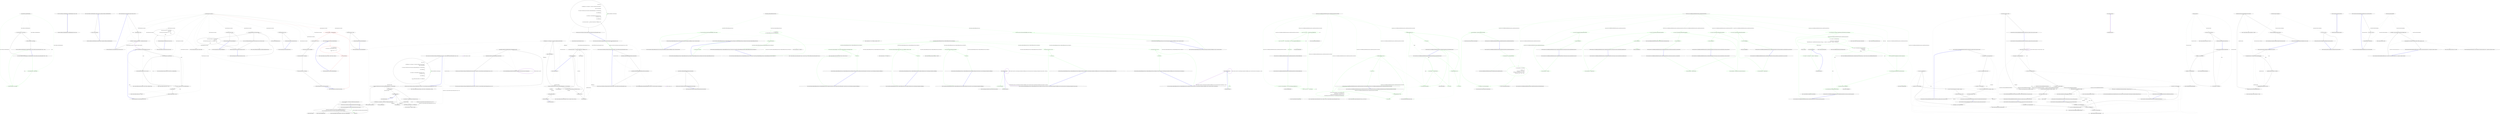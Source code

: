 digraph  {
n9 [label="Nancy.Validation.ModelValidationError", span=""];
n0 [cluster="Nancy.Validation.ModelValidationError.ModelValidationError(string, string)", label="Entry Nancy.Validation.ModelValidationError.ModelValidationError(string, string)", span="15-15"];
n1 [cluster="Nancy.Validation.ModelValidationError.ModelValidationError(string, string)", label="Exit Nancy.Validation.ModelValidationError.ModelValidationError(string, string)", span="15-15"];
n2 [cluster="Nancy.Validation.ModelValidationError.ModelValidationError(System.Collections.Generic.IEnumerable<string>, string)", label="Entry Nancy.Validation.ModelValidationError.ModelValidationError(System.Collections.Generic.IEnumerable<string>, string)", span="25-25"];
n3 [cluster="Nancy.Validation.ModelValidationError.ModelValidationError(System.Collections.Generic.IEnumerable<string>, string)", label="this.MemberNames = memberNames", span="27-27"];
n4 [cluster="Nancy.Validation.ModelValidationError.ModelValidationError(System.Collections.Generic.IEnumerable<string>, string)", label="this.ErrorMessage = errorMessage", span="28-28"];
n5 [cluster="Nancy.Validation.ModelValidationError.ModelValidationError(System.Collections.Generic.IEnumerable<string>, string)", label="Exit Nancy.Validation.ModelValidationError.ModelValidationError(System.Collections.Generic.IEnumerable<string>, string)", span="25-25"];
n6 [cluster="Nancy.Validation.ModelValidationError.implicit operator string(Nancy.Validation.ModelValidationError)", label="Entry Nancy.Validation.ModelValidationError.implicit operator string(Nancy.Validation.ModelValidationError)", span="47-47"];
n7 [cluster="Nancy.Validation.ModelValidationError.implicit operator string(Nancy.Validation.ModelValidationError)", label="return error.ErrorMessage;", span="49-49"];
n8 [cluster="Nancy.Validation.ModelValidationError.implicit operator string(Nancy.Validation.ModelValidationError)", label="Exit Nancy.Validation.ModelValidationError.implicit operator string(Nancy.Validation.ModelValidationError)", span="47-47"];
d3 [cluster="Nancy.Validation.ModelValidationError.ModelValidationError(System.Collections.Generic.IEnumerable<string>, string)", color=green, community=0, label="14: this.MemberNames = memberNames", span="27-27"];
d4 [cluster="Nancy.Validation.ModelValidationError.ModelValidationError(System.Collections.Generic.IEnumerable<string>, string)", color=green, community=0, label="14: this.ErrorMessage = errorMessage", span="28-28"];
m0_11 [cluster="Nancy.Testing.BrowserContext.Body(System.IO.Stream, string)", file="BrowserContext.cs", label="Entry Nancy.Testing.BrowserContext.Body(System.IO.Stream, string)", span="70-70"];
m0_12 [cluster="Nancy.Testing.BrowserContext.Body(System.IO.Stream, string)", file="BrowserContext.cs", label="this.Values.Body = body", span="72-72"];
m0_13 [cluster="Nancy.Testing.BrowserContext.Body(System.IO.Stream, string)", file="BrowserContext.cs", label="this.Header(''Content-Type'', contentType ?? ''application/octet-stream'')", span="73-73"];
m0_14 [cluster="Nancy.Testing.BrowserContext.Body(System.IO.Stream, string)", file="BrowserContext.cs", label="Exit Nancy.Testing.BrowserContext.Body(System.IO.Stream, string)", span="70-70"];
m0_23 [cluster="string.Format(string, object, object, object)", file="BrowserContext.cs", label="Entry string.Format(string, object, object, object)", span="0-0"];
m0_7 [cluster="Nancy.Testing.BrowserContext.GetDefaultHeaders()", file="BrowserContext.cs", label="Entry Nancy.Testing.BrowserContext.GetDefaultHeaders()", span="141-141"];
m0_43 [cluster="Nancy.Testing.BrowserContext.GetDefaultHeaders()", color=red, community=0, file="BrowserContext.cs", label="23: var defaultHeaders = \r\n                new Dictionary<string, IEnumerable<string>>\r\n                {\r\n                    { ''accept'', new [] { ''*/*'' } }\r\n                }", span="143-147"];
m0_44 [cluster="Nancy.Testing.BrowserContext.GetDefaultHeaders()", color=red, community=0, file="BrowserContext.cs", label="4: return defaultHeaders;", span="149-149"];
m0_45 [cluster="Nancy.Testing.BrowserContext.GetDefaultHeaders()", file="BrowserContext.cs", label="Exit Nancy.Testing.BrowserContext.GetDefaultHeaders()", span="141-141"];
m0_31 [cluster="System.Collections.Generic.List<T>.List()", file="BrowserContext.cs", label="Entry System.Collections.Generic.List<T>.List()", span="0-0"];
m0_46 [cluster="System.Collections.Generic.Dictionary<TKey, TValue>.Dictionary()", file="BrowserContext.cs", label="Entry System.Collections.Generic.Dictionary<TKey, TValue>.Dictionary()", span="0-0"];
m0_15 [cluster="Nancy.Testing.BrowserContext.Header(string, string)", file="BrowserContext.cs", label="Entry Nancy.Testing.BrowserContext.Header(string, string)", span="100-100"];
m0_24 [cluster="Nancy.Testing.BrowserContext.Header(string, string)", file="BrowserContext.cs", label="!this.Values.Headers.ContainsKey(name)", span="102-102"];
m0_25 [cluster="Nancy.Testing.BrowserContext.Header(string, string)", file="BrowserContext.cs", label="this.Values.Headers.Add(name, new List<string>())", span="104-104"];
m0_26 [cluster="Nancy.Testing.BrowserContext.Header(string, string)", file="BrowserContext.cs", label="var values = (List<string>)this.Values.Headers[name]", span="107-107"];
m0_27 [cluster="Nancy.Testing.BrowserContext.Header(string, string)", file="BrowserContext.cs", label="values.Add(value)", span="108-108"];
m0_28 [cluster="Nancy.Testing.BrowserContext.Header(string, string)", file="BrowserContext.cs", label="this.Values.Headers[name] = values", span="110-110"];
m0_29 [cluster="Nancy.Testing.BrowserContext.Header(string, string)", file="BrowserContext.cs", label="Exit Nancy.Testing.BrowserContext.Header(string, string)", span="100-100"];
m0_33 [cluster="System.Collections.Generic.List<T>.Add(T)", file="BrowserContext.cs", label="Entry System.Collections.Generic.List<T>.Add(T)", span="0-0"];
m0_21 [cluster="string.IsNullOrEmpty(string)", file="BrowserContext.cs", label="Entry string.IsNullOrEmpty(string)", span="0-0"];
m0_37 [cluster="Nancy.Testing.BrowserContext.HttpsRequest()", file="BrowserContext.cs", label="Entry Nancy.Testing.BrowserContext.HttpsRequest()", span="124-124"];
m0_38 [cluster="Nancy.Testing.BrowserContext.HttpsRequest()", file="BrowserContext.cs", label="this.Values.Protocol = ''https''", span="126-126"];
m0_39 [cluster="Nancy.Testing.BrowserContext.HttpsRequest()", file="BrowserContext.cs", label="Exit Nancy.Testing.BrowserContext.HttpsRequest()", span="124-124"];
m0_16 [cluster="Nancy.Testing.BrowserContext.FormValue(string, string)", file="BrowserContext.cs", label="Entry Nancy.Testing.BrowserContext.FormValue(string, string)", span="81-81"];
m0_17 [cluster="Nancy.Testing.BrowserContext.FormValue(string, string)", file="BrowserContext.cs", label="!String.IsNullOrEmpty(this.Values.BodyString)", span="83-83"];
m0_19 [cluster="Nancy.Testing.BrowserContext.FormValue(string, string)", file="BrowserContext.cs", label="this.Values.FormValues += String.Format(\r\n                ''{0}{1}={2}'',\r\n                this.Values.FormValues.Length == 0 ? String.Empty : ''&'',\r\n                key,\r\n                value)", span="88-92"];
m0_18 [cluster="Nancy.Testing.BrowserContext.FormValue(string, string)", file="BrowserContext.cs", label="throw new InvalidOperationException(''Form value cannot be set as well as body string'');", span="85-85"];
m0_20 [cluster="Nancy.Testing.BrowserContext.FormValue(string, string)", file="BrowserContext.cs", label="Exit Nancy.Testing.BrowserContext.FormValue(string, string)", span="81-81"];
m0_40 [cluster="Nancy.Testing.BrowserContext.Query(string, string)", file="BrowserContext.cs", label="Entry Nancy.Testing.BrowserContext.Query(string, string)", span="132-132"];
m0_41 [cluster="Nancy.Testing.BrowserContext.Query(string, string)", file="BrowserContext.cs", label="this.Values.QueryString += String.Format(\r\n                ''{0}{1}={2}'',\r\n                this.Values.QueryString.Length == 0 ? ''?'' : ''&'', \r\n                key,\r\n                value)", span="134-138"];
m0_42 [cluster="Nancy.Testing.BrowserContext.Query(string, string)", file="BrowserContext.cs", label="Exit Nancy.Testing.BrowserContext.Query(string, string)", span="132-132"];
m0_30 [cluster="System.Collections.Generic.IDictionary<TKey, TValue>.ContainsKey(TKey)", file="BrowserContext.cs", label="Entry System.Collections.Generic.IDictionary<TKey, TValue>.ContainsKey(TKey)", span="0-0"];
m0_32 [cluster="System.Collections.Generic.IDictionary<TKey, TValue>.Add(TKey, TValue)", file="BrowserContext.cs", label="Entry System.Collections.Generic.IDictionary<TKey, TValue>.Add(TKey, TValue)", span="0-0"];
m0_0 [cluster="Nancy.Testing.BrowserContext.BrowserContext()", file="BrowserContext.cs", label="Entry Nancy.Testing.BrowserContext.BrowserContext()", span="14-14"];
m0_1 [cluster="Nancy.Testing.BrowserContext.BrowserContext()", color=red, community=0, file="BrowserContext.cs", label="1: this.Values.Headers = GetDefaultHeaders()", span="16-16"];
m0_2 [cluster="Nancy.Testing.BrowserContext.BrowserContext()", file="BrowserContext.cs", label="this.Values.Protocol = ''http''", span="17-17"];
m0_3 [cluster="Nancy.Testing.BrowserContext.BrowserContext()", file="BrowserContext.cs", label="this.Values.QueryString = String.Empty", span="18-18"];
m0_4 [cluster="Nancy.Testing.BrowserContext.BrowserContext()", file="BrowserContext.cs", label="this.Values.BodyString = String.Empty", span="19-19"];
m0_5 [cluster="Nancy.Testing.BrowserContext.BrowserContext()", file="BrowserContext.cs", label="this.Values.FormValues = String.Empty", span="20-20"];
m0_6 [cluster="Nancy.Testing.BrowserContext.BrowserContext()", file="BrowserContext.cs", label="Exit Nancy.Testing.BrowserContext.BrowserContext()", span="14-14"];
m0_34 [cluster="Nancy.Testing.BrowserContext.HttpRequest()", file="BrowserContext.cs", label="Entry Nancy.Testing.BrowserContext.HttpRequest()", span="116-116"];
m0_35 [cluster="Nancy.Testing.BrowserContext.HttpRequest()", file="BrowserContext.cs", label="this.Values.Protocol = ''http''", span="118-118"];
m0_36 [cluster="Nancy.Testing.BrowserContext.HttpRequest()", file="BrowserContext.cs", label="Exit Nancy.Testing.BrowserContext.HttpRequest()", span="116-116"];
m0_8 [cluster="Nancy.Testing.BrowserContext.Body(string)", file="BrowserContext.cs", label="Entry Nancy.Testing.BrowserContext.Body(string)", span="60-60"];
m0_9 [cluster="Nancy.Testing.BrowserContext.Body(string)", file="BrowserContext.cs", label="this.Values.BodyString = body", span="62-62"];
m0_10 [cluster="Nancy.Testing.BrowserContext.Body(string)", file="BrowserContext.cs", label="Exit Nancy.Testing.BrowserContext.Body(string)", span="60-60"];
m0_22 [cluster="System.InvalidOperationException.InvalidOperationException(string)", file="BrowserContext.cs", label="Entry System.InvalidOperationException.InvalidOperationException(string)", span="0-0"];
m0_47 [file="BrowserContext.cs", label="Nancy.Testing.BrowserContext", span=""];
m1_23 [cluster="Nancy.Response.Response()", file="ConfigurableBootstrapper.cs", label="Entry Nancy.Response.Response()", span="15-15"];
m1_41 [cluster="System.Collections.Generic.IEnumerable<TSource>.Contains<TSource>(TSource)", file="ConfigurableBootstrapper.cs", label="Entry System.Collections.Generic.IEnumerable<TSource>.Contains<TSource>(TSource)", span="0-0"];
m1_36 [cluster="System.Collections.Generic.IDictionary<TKey, TValue>.TryGetValue(TKey, out TValue)", file="ConfigurableBootstrapper.cs", label="Entry System.Collections.Generic.IDictionary<TKey, TValue>.TryGetValue(TKey, out TValue)", span="0-0"];
m1_54 [cluster="System.Func<T, TResult>.Invoke(T)", file="ConfigurableBootstrapper.cs", label="Entry System.Func<T, TResult>.Invoke(T)", span="0-0"];
m1_37 [cluster="Unk.Any", file="ConfigurableBootstrapper.cs", label="Entry Unk.Any", span=""];
m1_9 [cluster="Nancy.Security.ModuleSecurity.RequiresValidatedClaims(Nancy.NancyModule, System.Func<System.Collections.Generic.IEnumerable<string>, bool>)", file="ConfigurableBootstrapper.cs", label="Entry Nancy.Security.ModuleSecurity.RequiresValidatedClaims(Nancy.NancyModule, System.Func<System.Collections.Generic.IEnumerable<string>, bool>)", span="36-36"];
m1_10 [cluster="Nancy.Security.ModuleSecurity.RequiresValidatedClaims(Nancy.NancyModule, System.Func<System.Collections.Generic.IEnumerable<string>, bool>)", file="ConfigurableBootstrapper.cs", label="module.Before.AddItemToStartOfPipeline(RequiresValidatedClaims(isValid))", span="38-38"];
m1_11 [cluster="Nancy.Security.ModuleSecurity.RequiresValidatedClaims(Nancy.NancyModule, System.Func<System.Collections.Generic.IEnumerable<string>, bool>)", file="ConfigurableBootstrapper.cs", label="module.Before.AddItemToStartOfPipeline(RequiresAuthentication)", span="39-39"];
m1_12 [cluster="Nancy.Security.ModuleSecurity.RequiresValidatedClaims(Nancy.NancyModule, System.Func<System.Collections.Generic.IEnumerable<string>, bool>)", file="ConfigurableBootstrapper.cs", label="Exit Nancy.Security.ModuleSecurity.RequiresValidatedClaims(Nancy.NancyModule, System.Func<System.Collections.Generic.IEnumerable<string>, bool>)", span="36-36"];
m1_14 [cluster="Nancy.BeforePipeline.AddItemToStartOfPipeline(System.Func<Nancy.NancyContext, Nancy.Response>)", file="ConfigurableBootstrapper.cs", label="Entry Nancy.BeforePipeline.AddItemToStartOfPipeline(System.Func<Nancy.NancyContext, Nancy.Response>)", span="96-96"];
m1_22 [cluster="string.IsNullOrEmpty(string)", file="ConfigurableBootstrapper.cs", label="Entry string.IsNullOrEmpty(string)", span="0-0"];
m1_13 [cluster="Nancy.Security.ModuleSecurity.RequiresValidatedClaims(System.Func<System.Collections.Generic.IEnumerable<string>, bool>)", file="ConfigurableBootstrapper.cs", label="Entry Nancy.Security.ModuleSecurity.RequiresValidatedClaims(System.Func<System.Collections.Generic.IEnumerable<string>, bool>)", span="91-91"];
m1_42 [cluster="Nancy.Security.ModuleSecurity.RequiresValidatedClaims(System.Func<System.Collections.Generic.IEnumerable<string>, bool>)", file="ConfigurableBootstrapper.cs", label="return (ctx) =>\r\n                {\r\n                    var failResponse = new Response() { StatusCode = HttpStatusCode.Forbidden };\r\n                    object userClaimsObject;\r\n\r\n                    if (!ctx.Items.TryGetValue(SecurityConventions.AuthenticatedClaimsKey, out userClaimsObject))\r\n                    {\r\n                        return failResponse;\r\n                    }\r\n\r\n                    var userClaims = userClaimsObject as IEnumerable<string>;\r\n                    if (userClaims == null)\r\n                    {\r\n                        return failResponse;\r\n                    }\r\n\r\n                    return isValid.Invoke(userClaims) ? null : failResponse;\r\n                };", span="93-110"];
m1_43 [cluster="Nancy.Security.ModuleSecurity.RequiresValidatedClaims(System.Func<System.Collections.Generic.IEnumerable<string>, bool>)", file="ConfigurableBootstrapper.cs", label="Exit Nancy.Security.ModuleSecurity.RequiresValidatedClaims(System.Func<System.Collections.Generic.IEnumerable<string>, bool>)", span="91-91"];
m1_4 [cluster="Nancy.Security.ModuleSecurity.RequiresClaims(Nancy.NancyModule, System.Collections.Generic.IEnumerable<string>)", file="ConfigurableBootstrapper.cs", label="Entry Nancy.Security.ModuleSecurity.RequiresClaims(Nancy.NancyModule, System.Collections.Generic.IEnumerable<string>)", span="25-25"];
m1_5 [cluster="Nancy.Security.ModuleSecurity.RequiresClaims(Nancy.NancyModule, System.Collections.Generic.IEnumerable<string>)", file="ConfigurableBootstrapper.cs", label="module.Before.AddItemToEndOfPipeline(RequiresAuthentication)", span="27-27"];
m1_6 [cluster="Nancy.Security.ModuleSecurity.RequiresClaims(Nancy.NancyModule, System.Collections.Generic.IEnumerable<string>)", file="ConfigurableBootstrapper.cs", label="module.Before.AddItemToEndOfPipeline(RequiresClaims(requiredClaims))", span="28-28"];
m1_7 [cluster="Nancy.Security.ModuleSecurity.RequiresClaims(Nancy.NancyModule, System.Collections.Generic.IEnumerable<string>)", file="ConfigurableBootstrapper.cs", label="Exit Nancy.Security.ModuleSecurity.RequiresClaims(Nancy.NancyModule, System.Collections.Generic.IEnumerable<string>)", span="25-25"];
m1_8 [cluster="Nancy.Security.ModuleSecurity.RequiresClaims(System.Collections.Generic.IEnumerable<string>)", file="ConfigurableBootstrapper.cs", label="Entry Nancy.Security.ModuleSecurity.RequiresClaims(System.Collections.Generic.IEnumerable<string>)", span="63-63"];
m1_24 [cluster="Nancy.Security.ModuleSecurity.RequiresClaims(System.Collections.Generic.IEnumerable<string>)", file="ConfigurableBootstrapper.cs", label="return (ctx) =>\r\n            {\r\n                var failResponse = new Response() { StatusCode = HttpStatusCode.Forbidden };\r\n\r\n                object userClaimsObject;\r\n\r\n                if (!ctx.Items.TryGetValue(SecurityConventions.AuthenticatedClaimsKey, out userClaimsObject))\r\n                {\r\n                    return failResponse;\r\n                }\r\n\r\n                var userClaims = userClaimsObject as IEnumerable<string>;\r\n                if (userClaims == null)\r\n                {\r\n                    return failResponse;\r\n                }\r\n\r\n                return claims.Any(claim => !userClaims.Contains(claim)) ? failResponse : null;\r\n            };", span="65-83"];
m1_25 [cluster="Nancy.Security.ModuleSecurity.RequiresClaims(System.Collections.Generic.IEnumerable<string>)", file="ConfigurableBootstrapper.cs", label="Exit Nancy.Security.ModuleSecurity.RequiresClaims(System.Collections.Generic.IEnumerable<string>)", span="63-63"];
m1_20 [cluster="System.Collections.Generic.IDictionary<TKey, TValue>.ContainsKey(TKey)", file="ConfigurableBootstrapper.cs", label="Entry System.Collections.Generic.IDictionary<TKey, TValue>.ContainsKey(TKey)", span="0-0"];
m1_0 [cluster="Nancy.Security.ModuleSecurity.RequiresAuthentication(Nancy.NancyModule)", file="ConfigurableBootstrapper.cs", label="Entry Nancy.Security.ModuleSecurity.RequiresAuthentication(Nancy.NancyModule)", span="15-15"];
m1_1 [cluster="Nancy.Security.ModuleSecurity.RequiresAuthentication(Nancy.NancyModule)", file="ConfigurableBootstrapper.cs", label="module.Before.AddItemToEndOfPipeline(RequiresAuthentication)", span="17-17"];
m1_2 [cluster="Nancy.Security.ModuleSecurity.RequiresAuthentication(Nancy.NancyModule)", file="ConfigurableBootstrapper.cs", label="Exit Nancy.Security.ModuleSecurity.RequiresAuthentication(Nancy.NancyModule)", span="15-15"];
m1_15 [cluster="Nancy.Security.ModuleSecurity.RequiresAuthentication(Nancy.NancyContext)", file="ConfigurableBootstrapper.cs", label="Entry Nancy.Security.ModuleSecurity.RequiresAuthentication(Nancy.NancyContext)", span="47-47"];
m1_16 [cluster="Nancy.Security.ModuleSecurity.RequiresAuthentication(Nancy.NancyContext)", file="ConfigurableBootstrapper.cs", label="context.Items.ContainsKey(SecurityConventions.AuthenticatedUsernameKey) &&\r\n                !String.IsNullOrEmpty(context.Items[SecurityConventions.AuthenticatedUsernameKey].ToString())", span="49-50"];
m1_17 [cluster="Nancy.Security.ModuleSecurity.RequiresAuthentication(Nancy.NancyContext)", file="ConfigurableBootstrapper.cs", label="return null;", span="52-52"];
m1_18 [cluster="Nancy.Security.ModuleSecurity.RequiresAuthentication(Nancy.NancyContext)", file="ConfigurableBootstrapper.cs", label="return new Response() { StatusCode = HttpStatusCode.Unauthorized };", span="55-55"];
m1_19 [cluster="Nancy.Security.ModuleSecurity.RequiresAuthentication(Nancy.NancyContext)", file="ConfigurableBootstrapper.cs", label="Exit Nancy.Security.ModuleSecurity.RequiresAuthentication(Nancy.NancyContext)", span="47-47"];
m1_44 [cluster="lambda expression", file="ConfigurableBootstrapper.cs", label="Entry lambda expression", span="93-110"];
m1_34 [cluster="lambda expression", file="ConfigurableBootstrapper.cs", label="return claims.Any(claim => !userClaims.Contains(claim)) ? failResponse : null;", span="82-82"];
m1_29 [cluster="lambda expression", file="ConfigurableBootstrapper.cs", label="!ctx.Items.TryGetValue(SecurityConventions.AuthenticatedClaimsKey, out userClaimsObject)", span="71-71"];
m1_26 [cluster="lambda expression", file="ConfigurableBootstrapper.cs", label="Entry lambda expression", span="65-83"];
m1_27 [cluster="lambda expression", file="ConfigurableBootstrapper.cs", label="var failResponse = new Response() { StatusCode = HttpStatusCode.Forbidden }", span="67-67"];
m1_28 [cluster="lambda expression", file="ConfigurableBootstrapper.cs", label="object userClaimsObject", span="69-69"];
m1_30 [cluster="lambda expression", file="ConfigurableBootstrapper.cs", label="return failResponse;", span="73-73"];
m1_33 [cluster="lambda expression", file="ConfigurableBootstrapper.cs", label="return failResponse;", span="79-79"];
m1_31 [cluster="lambda expression", file="ConfigurableBootstrapper.cs", label="var userClaims = userClaimsObject as IEnumerable<string>", span="76-76"];
m1_32 [cluster="lambda expression", file="ConfigurableBootstrapper.cs", label="userClaims == null", span="77-77"];
m1_39 [cluster="lambda expression", file="ConfigurableBootstrapper.cs", label="!userClaims.Contains(claim)", span="82-82"];
m1_35 [cluster="lambda expression", file="ConfigurableBootstrapper.cs", label="Exit lambda expression", span="65-83"];
m1_38 [cluster="lambda expression", file="ConfigurableBootstrapper.cs", label="Entry lambda expression", span="82-82"];
m1_40 [cluster="lambda expression", file="ConfigurableBootstrapper.cs", label="Exit lambda expression", span="82-82"];
m1_52 [cluster="lambda expression", file="ConfigurableBootstrapper.cs", label="return isValid.Invoke(userClaims) ? null : failResponse;", span="109-109"];
m1_47 [cluster="lambda expression", file="ConfigurableBootstrapper.cs", label="!ctx.Items.TryGetValue(SecurityConventions.AuthenticatedClaimsKey, out userClaimsObject)", span="98-98"];
m1_45 [cluster="lambda expression", file="ConfigurableBootstrapper.cs", label="var failResponse = new Response() { StatusCode = HttpStatusCode.Forbidden }", span="95-95"];
m1_46 [cluster="lambda expression", file="ConfigurableBootstrapper.cs", label="object userClaimsObject", span="96-96"];
m1_48 [cluster="lambda expression", file="ConfigurableBootstrapper.cs", label="return failResponse;", span="100-100"];
m1_51 [cluster="lambda expression", file="ConfigurableBootstrapper.cs", label="return failResponse;", span="106-106"];
m1_49 [cluster="lambda expression", file="ConfigurableBootstrapper.cs", label="var userClaims = userClaimsObject as IEnumerable<string>", span="103-103"];
m1_50 [cluster="lambda expression", file="ConfigurableBootstrapper.cs", label="userClaims == null", span="104-104"];
m1_53 [cluster="lambda expression", file="ConfigurableBootstrapper.cs", label="Exit lambda expression", span="93-110"];
m1_3 [cluster="Nancy.BeforePipeline.AddItemToEndOfPipeline(System.Func<Nancy.NancyContext, Nancy.Response>)", file="ConfigurableBootstrapper.cs", label="Entry Nancy.BeforePipeline.AddItemToEndOfPipeline(System.Func<Nancy.NancyContext, Nancy.Response>)", span="105-105"];
m1_21 [cluster="object.ToString()", file="ConfigurableBootstrapper.cs", label="Entry object.ToString()", span="0-0"];
m1_55 [file="ConfigurableBootstrapper.cs", label="System.Collections.Generic.IEnumerable<string>", span=""];
m1_56 [file="ConfigurableBootstrapper.cs", label=userClaims, span=""];
m1_57 [file="ConfigurableBootstrapper.cs", label="System.Func<System.Collections.Generic.IEnumerable<string>, bool>", span=""];
m2_18 [cluster="System.Func<T1, T2, T3, TResult>.Invoke(T1, T2, T3)", file="ConfigurableResponseProcessor.cs", label="Entry System.Func<T1, T2, T3, TResult>.Invoke(T1, T2, T3)", span="0-0"];
m2_28 [cluster="System.Tuple<T1, T2>.Tuple(T1, T2)", file="ConfigurableResponseProcessor.cs", label="Entry System.Tuple<T1, T2>.Tuple(T1, T2)", span="0-0"];
m2_9 [cluster="Nancy.Testing.ConfigurableResponseProcessor.ConfigurableResponseProcessor(System.Action<Nancy.Testing.ConfigurableResponseProcessor.ConfigurableResponseProcessorConfigurator>)", file="ConfigurableResponseProcessor.cs", label="Entry Nancy.Testing.ConfigurableResponseProcessor.ConfigurableResponseProcessor(System.Action<Nancy.Testing.ConfigurableResponseProcessor.ConfigurableResponseProcessorConfigurator>)", span="28-28"];
m2_10 [cluster="Nancy.Testing.ConfigurableResponseProcessor.ConfigurableResponseProcessor(System.Action<Nancy.Testing.ConfigurableResponseProcessor.ConfigurableResponseProcessorConfigurator>)", color=green, community=0, file="ConfigurableResponseProcessor.cs", label="2: var configurator =\r\n                new ConfigurableResponseProcessorConfigurator(this)", span="30-31"];
m2_11 [cluster="Nancy.Testing.ConfigurableResponseProcessor.ConfigurableResponseProcessor(System.Action<Nancy.Testing.ConfigurableResponseProcessor.ConfigurableResponseProcessorConfigurator>)", color=green, community=0, file="ConfigurableResponseProcessor.cs", label="2: action.Invoke(configurator)", span="33-33"];
m2_12 [cluster="Nancy.Testing.ConfigurableResponseProcessor.ConfigurableResponseProcessor(System.Action<Nancy.Testing.ConfigurableResponseProcessor.ConfigurableResponseProcessorConfigurator>)", file="ConfigurableResponseProcessor.cs", label="Exit Nancy.Testing.ConfigurableResponseProcessor.ConfigurableResponseProcessor(System.Action<Nancy.Testing.ConfigurableResponseProcessor.ConfigurableResponseProcessorConfigurator>)", span="28-28"];
m2_13 [cluster="Nancy.Testing.ConfigurableResponseProcessor.ConfigurableResponseProcessorConfigurator.ConfigurableResponseProcessorConfigurator(Nancy.Testing.ConfigurableResponseProcessor)", file="ConfigurableResponseProcessor.cs", label="Entry Nancy.Testing.ConfigurableResponseProcessor.ConfigurableResponseProcessorConfigurator.ConfigurableResponseProcessorConfigurator(Nancy.Testing.ConfigurableResponseProcessor)", span="81-81"];
m2_22 [cluster="Nancy.Testing.ConfigurableResponseProcessor.ConfigurableResponseProcessorConfigurator.ConfigurableResponseProcessorConfigurator(Nancy.Testing.ConfigurableResponseProcessor)", color=green, community=0, file="ConfigurableResponseProcessor.cs", label="2: this.processor = processor", span="83-83"];
m2_23 [cluster="Nancy.Testing.ConfigurableResponseProcessor.ConfigurableResponseProcessorConfigurator.ConfigurableResponseProcessorConfigurator(Nancy.Testing.ConfigurableResponseProcessor)", file="ConfigurableResponseProcessor.cs", label="Exit Nancy.Testing.ConfigurableResponseProcessor.ConfigurableResponseProcessorConfigurator.ConfigurableResponseProcessorConfigurator(Nancy.Testing.ConfigurableResponseProcessor)", span="81-81"];
m2_24 [cluster="Nancy.Testing.ConfigurableResponseProcessor.ConfigurableResponseProcessorConfigurator.Extension(string, Nancy.Responses.Negotiation.MediaRange)", file="ConfigurableResponseProcessor.cs", label="Entry Nancy.Testing.ConfigurableResponseProcessor.ConfigurableResponseProcessorConfigurator.Extension(string, Nancy.Responses.Negotiation.MediaRange)", span="92-92"];
m2_25 [cluster="Nancy.Testing.ConfigurableResponseProcessor.ConfigurableResponseProcessorConfigurator.Extension(string, Nancy.Responses.Negotiation.MediaRange)", color=green, community=0, file="ConfigurableResponseProcessor.cs", label="0: this.processor.extensionMappings.Add(new Tuple<string, MediaRange>(extension, range))", span="94-94"];
m2_26 [cluster="Nancy.Testing.ConfigurableResponseProcessor.ConfigurableResponseProcessorConfigurator.Extension(string, Nancy.Responses.Negotiation.MediaRange)", color=green, community=0, file="ConfigurableResponseProcessor.cs", label="7: return this;", span="95-95"];
m2_27 [cluster="Nancy.Testing.ConfigurableResponseProcessor.ConfigurableResponseProcessorConfigurator.Extension(string, Nancy.Responses.Negotiation.MediaRange)", file="ConfigurableResponseProcessor.cs", label="Exit Nancy.Testing.ConfigurableResponseProcessor.ConfigurableResponseProcessorConfigurator.Extension(string, Nancy.Responses.Negotiation.MediaRange)", span="92-92"];
m2_29 [cluster="System.Collections.Generic.ICollection<T>.Add(T)", file="ConfigurableResponseProcessor.cs", label="Entry System.Collections.Generic.ICollection<T>.Add(T)", span="0-0"];
m2_38 [cluster="System.Collections.Generic.IEnumerable<TSource>.Concat<TSource>(System.Collections.Generic.IEnumerable<TSource>)", file="ConfigurableResponseProcessor.cs", label="Entry System.Collections.Generic.IEnumerable<TSource>.Concat<TSource>(System.Collections.Generic.IEnumerable<TSource>)", span="0-0"];
m2_15 [cluster="Nancy.Testing.ConfigurableResponseProcessor.CanProcess(Nancy.Responses.Negotiation.MediaRange, dynamic, Nancy.NancyContext)", file="ConfigurableResponseProcessor.cs", label="Entry Nancy.Testing.ConfigurableResponseProcessor.CanProcess(Nancy.Responses.Negotiation.MediaRange, dynamic, Nancy.NancyContext)", span="52-52"];
m2_16 [cluster="Nancy.Testing.ConfigurableResponseProcessor.CanProcess(Nancy.Responses.Negotiation.MediaRange, dynamic, Nancy.NancyContext)", color=green, community=0, file="ConfigurableResponseProcessor.cs", label="27: return this.canProcess.Invoke(requestedMediaRange, model, context);", span="54-54"];
m2_17 [cluster="Nancy.Testing.ConfigurableResponseProcessor.CanProcess(Nancy.Responses.Negotiation.MediaRange, dynamic, Nancy.NancyContext)", file="ConfigurableResponseProcessor.cs", label="Exit Nancy.Testing.ConfigurableResponseProcessor.CanProcess(Nancy.Responses.Negotiation.MediaRange, dynamic, Nancy.NancyContext)", span="52-52"];
m2_40 [cluster="Nancy.Testing.ConfigurableResponseProcessor.ConfigurableResponseProcessorConfigurator.CanProcess(System.Func<Nancy.Responses.Negotiation.MediaRange, object, Nancy.NancyContext, Nancy.Responses.Negotiation.ProcessorMatch>)", file="ConfigurableResponseProcessor.cs", label="Entry Nancy.Testing.ConfigurableResponseProcessor.ConfigurableResponseProcessorConfigurator.CanProcess(System.Func<Nancy.Responses.Negotiation.MediaRange, object, Nancy.NancyContext, Nancy.Responses.Negotiation.ProcessorMatch>)", span="125-125"];
m2_41 [cluster="Nancy.Testing.ConfigurableResponseProcessor.ConfigurableResponseProcessorConfigurator.CanProcess(System.Func<Nancy.Responses.Negotiation.MediaRange, object, Nancy.NancyContext, Nancy.Responses.Negotiation.ProcessorMatch>)", color=green, community=0, file="ConfigurableResponseProcessor.cs", label="5: this.processor.canProcess = action", span="127-127"];
m2_42 [cluster="Nancy.Testing.ConfigurableResponseProcessor.ConfigurableResponseProcessorConfigurator.CanProcess(System.Func<Nancy.Responses.Negotiation.MediaRange, object, Nancy.NancyContext, Nancy.Responses.Negotiation.ProcessorMatch>)", color=green, community=0, file="ConfigurableResponseProcessor.cs", label="18: return this;", span="128-128"];
m2_43 [cluster="Nancy.Testing.ConfigurableResponseProcessor.ConfigurableResponseProcessorConfigurator.CanProcess(System.Func<Nancy.Responses.Negotiation.MediaRange, object, Nancy.NancyContext, Nancy.Responses.Negotiation.ProcessorMatch>)", file="ConfigurableResponseProcessor.cs", label="Exit Nancy.Testing.ConfigurableResponseProcessor.ConfigurableResponseProcessorConfigurator.CanProcess(System.Func<Nancy.Responses.Negotiation.MediaRange, object, Nancy.NancyContext, Nancy.Responses.Negotiation.ProcessorMatch>)", span="125-125"];
m2_44 [cluster="Nancy.Testing.ConfigurableResponseProcessor.ConfigurableResponseProcessorConfigurator.Process(System.Func<Nancy.Responses.Negotiation.MediaRange, object, Nancy.NancyContext, Nancy.Response>)", file="ConfigurableResponseProcessor.cs", label="Entry Nancy.Testing.ConfigurableResponseProcessor.ConfigurableResponseProcessorConfigurator.Process(System.Func<Nancy.Responses.Negotiation.MediaRange, object, Nancy.NancyContext, Nancy.Response>)", span="136-136"];
m2_45 [cluster="Nancy.Testing.ConfigurableResponseProcessor.ConfigurableResponseProcessorConfigurator.Process(System.Func<Nancy.Responses.Negotiation.MediaRange, object, Nancy.NancyContext, Nancy.Response>)", color=green, community=0, file="ConfigurableResponseProcessor.cs", label="11: this.processor.process = action", span="138-138"];
m2_46 [cluster="Nancy.Testing.ConfigurableResponseProcessor.ConfigurableResponseProcessorConfigurator.Process(System.Func<Nancy.Responses.Negotiation.MediaRange, object, Nancy.NancyContext, Nancy.Response>)", color=green, community=0, file="ConfigurableResponseProcessor.cs", label="22: return this;", span="139-139"];
m2_47 [cluster="Nancy.Testing.ConfigurableResponseProcessor.ConfigurableResponseProcessorConfigurator.Process(System.Func<Nancy.Responses.Negotiation.MediaRange, object, Nancy.NancyContext, Nancy.Response>)", file="ConfigurableResponseProcessor.cs", label="Exit Nancy.Testing.ConfigurableResponseProcessor.ConfigurableResponseProcessorConfigurator.Process(System.Func<Nancy.Responses.Negotiation.MediaRange, object, Nancy.NancyContext, Nancy.Response>)", span="136-136"];
m2_39 [cluster="System.Collections.Generic.IEnumerable<TSource>.ToList<TSource>()", file="ConfigurableResponseProcessor.cs", label="Entry System.Collections.Generic.IEnumerable<TSource>.ToList<TSource>()", span="0-0"];
m2_34 [cluster="Nancy.Testing.ConfigurableResponseProcessor.ConfigurableResponseProcessorConfigurator.Extensions(System.Collections.Generic.IEnumerable<System.Tuple<string, Nancy.Responses.Negotiation.MediaRange>>)", file="ConfigurableResponseProcessor.cs", label="Entry Nancy.Testing.ConfigurableResponseProcessor.ConfigurableResponseProcessorConfigurator.Extensions(System.Collections.Generic.IEnumerable<System.Tuple<string, Nancy.Responses.Negotiation.MediaRange>>)", span="114-114"];
m2_35 [cluster="Nancy.Testing.ConfigurableResponseProcessor.ConfigurableResponseProcessorConfigurator.Extensions(System.Collections.Generic.IEnumerable<System.Tuple<string, Nancy.Responses.Negotiation.MediaRange>>)", color=green, community=0, file="ConfigurableResponseProcessor.cs", label="25: this.processor.extensionMappings = this.processor.extensionMappings.Concat(mappings).ToList()", span="116-116"];
m2_36 [cluster="Nancy.Testing.ConfigurableResponseProcessor.ConfigurableResponseProcessorConfigurator.Extensions(System.Collections.Generic.IEnumerable<System.Tuple<string, Nancy.Responses.Negotiation.MediaRange>>)", color=green, community=0, file="ConfigurableResponseProcessor.cs", label="0: return this;", span="117-117"];
m2_37 [cluster="Nancy.Testing.ConfigurableResponseProcessor.ConfigurableResponseProcessorConfigurator.Extensions(System.Collections.Generic.IEnumerable<System.Tuple<string, Nancy.Responses.Negotiation.MediaRange>>)", file="ConfigurableResponseProcessor.cs", label="Exit Nancy.Testing.ConfigurableResponseProcessor.ConfigurableResponseProcessorConfigurator.Extensions(System.Collections.Generic.IEnumerable<System.Tuple<string, Nancy.Responses.Negotiation.MediaRange>>)", span="114-114"];
m2_14 [cluster="System.Action<T>.Invoke(T)", file="ConfigurableResponseProcessor.cs", label="Entry System.Action<T>.Invoke(T)", span="0-0"];
m2_4 [cluster="lambda expression", file="ConfigurableResponseProcessor.cs", label="Entry lambda expression", span="13-13"];
m2_1 [cluster="lambda expression", color=green, community=0, file="ConfigurableResponseProcessor.cs", label="5: new ProcessorMatch()", span="12-12"];
m2_0 [cluster="lambda expression", file="ConfigurableResponseProcessor.cs", label="Entry lambda expression", span="12-12"];
m2_2 [cluster="lambda expression", file="ConfigurableResponseProcessor.cs", label="Exit lambda expression", span="12-12"];
m2_5 [cluster="lambda expression", color=green, community=0, file="ConfigurableResponseProcessor.cs", label="11: 200", span="13-13"];
m2_6 [cluster="lambda expression", file="ConfigurableResponseProcessor.cs", label="Exit lambda expression", span="13-13"];
m2_19 [cluster="Nancy.Testing.ConfigurableResponseProcessor.Process(Nancy.Responses.Negotiation.MediaRange, dynamic, Nancy.NancyContext)", file="ConfigurableResponseProcessor.cs", label="Entry Nancy.Testing.ConfigurableResponseProcessor.Process(Nancy.Responses.Negotiation.MediaRange, dynamic, Nancy.NancyContext)", span="64-64"];
m2_20 [cluster="Nancy.Testing.ConfigurableResponseProcessor.Process(Nancy.Responses.Negotiation.MediaRange, dynamic, Nancy.NancyContext)", color=green, community=0, file="ConfigurableResponseProcessor.cs", label="0: return this.process.Invoke(requestedMediaRange, model, context);", span="66-66"];
m2_21 [cluster="Nancy.Testing.ConfigurableResponseProcessor.Process(Nancy.Responses.Negotiation.MediaRange, dynamic, Nancy.NancyContext)", file="ConfigurableResponseProcessor.cs", label="Exit Nancy.Testing.ConfigurableResponseProcessor.Process(Nancy.Responses.Negotiation.MediaRange, dynamic, Nancy.NancyContext)", span="64-64"];
m2_3 [cluster="Nancy.Responses.Negotiation.ProcessorMatch.ProcessorMatch()", file="ConfigurableResponseProcessor.cs", label="Entry Nancy.Responses.Negotiation.ProcessorMatch.ProcessorMatch()", span="5-5"];
m2_30 [cluster="Nancy.Testing.ConfigurableResponseProcessor.ConfigurableResponseProcessorConfigurator.Extension(System.Tuple<string, Nancy.Responses.Negotiation.MediaRange>)", file="ConfigurableResponseProcessor.cs", label="Entry Nancy.Testing.ConfigurableResponseProcessor.ConfigurableResponseProcessorConfigurator.Extension(System.Tuple<string, Nancy.Responses.Negotiation.MediaRange>)", span="103-103"];
m2_31 [cluster="Nancy.Testing.ConfigurableResponseProcessor.ConfigurableResponseProcessorConfigurator.Extension(System.Tuple<string, Nancy.Responses.Negotiation.MediaRange>)", color=green, community=0, file="ConfigurableResponseProcessor.cs", label="1: this.processor.extensionMappings.Add(mapping)", span="105-105"];
m2_32 [cluster="Nancy.Testing.ConfigurableResponseProcessor.ConfigurableResponseProcessorConfigurator.Extension(System.Tuple<string, Nancy.Responses.Negotiation.MediaRange>)", color=green, community=0, file="ConfigurableResponseProcessor.cs", label="4: return this;", span="106-106"];
m2_33 [cluster="Nancy.Testing.ConfigurableResponseProcessor.ConfigurableResponseProcessorConfigurator.Extension(System.Tuple<string, Nancy.Responses.Negotiation.MediaRange>)", file="ConfigurableResponseProcessor.cs", label="Exit Nancy.Testing.ConfigurableResponseProcessor.ConfigurableResponseProcessorConfigurator.Extension(System.Tuple<string, Nancy.Responses.Negotiation.MediaRange>)", span="103-103"];
m2_48 [file="ConfigurableResponseProcessor.cs", label="Nancy.Testing.ConfigurableResponseProcessor", span=""];
m2_49 [file="ConfigurableResponseProcessor.cs", label="Nancy.Testing.ConfigurableResponseProcessor.ConfigurableResponseProcessorConfigurator", span=""];
m3_89 [cluster="System.DateTime.GetHashCode()", file="ContentNegotiationFixture.cs", label="Entry System.DateTime.GetHashCode()", span="0-0"];
m3_10 [cluster="Nancy.Json.JavaScriptSerializer.Serialize(object)", file="ContentNegotiationFixture.cs", label="Entry Nancy.Json.JavaScriptSerializer.Serialize(object)", span="441-441"];
m3_8 [cluster="System.DateTime.Parse(string)", file="ContentNegotiationFixture.cs", label="Entry System.DateTime.Parse(string)", span="0-0"];
m3_24 [cluster="Nancy.Tests.Unit.ModelBinding.DefaultBodyDeserializers.JsonBodyDeserializerFixture.Should_report_true_for_can_deserialize_for_text_json()", file="ContentNegotiationFixture.cs", label="Entry Nancy.Tests.Unit.ModelBinding.DefaultBodyDeserializers.JsonBodyDeserializerFixture.Should_report_true_for_can_deserialize_for_text_json()", span="58-58"];
m3_25 [cluster="Nancy.Tests.Unit.ModelBinding.DefaultBodyDeserializers.JsonBodyDeserializerFixture.Should_report_true_for_can_deserialize_for_text_json()", color=green, community=0, file="ContentNegotiationFixture.cs", label="3: string contentType = ''text/json''", span="60-60"];
m3_26 [cluster="Nancy.Tests.Unit.ModelBinding.DefaultBodyDeserializers.JsonBodyDeserializerFixture.Should_report_true_for_can_deserialize_for_text_json()", color=green, community=0, file="ContentNegotiationFixture.cs", label="4: var result = this.deserialize.CanDeserialize(contentType)", span="62-62"];
m3_27 [cluster="Nancy.Tests.Unit.ModelBinding.DefaultBodyDeserializers.JsonBodyDeserializerFixture.Should_report_true_for_can_deserialize_for_text_json()", color=green, community=0, file="ContentNegotiationFixture.cs", label="3: result.ShouldBeTrue()", span="64-64"];
m3_28 [cluster="Nancy.Tests.Unit.ModelBinding.DefaultBodyDeserializers.JsonBodyDeserializerFixture.Should_report_true_for_can_deserialize_for_text_json()", file="ContentNegotiationFixture.cs", label="Exit Nancy.Tests.Unit.ModelBinding.DefaultBodyDeserializers.JsonBodyDeserializerFixture.Should_report_true_for_can_deserialize_for_text_json()", span="58-58"];
m3_81 [cluster="Nancy.Tests.Unit.ModelBinding.DefaultBodyDeserializers.JsonBodyDeserializerFixture.TestModel.GetHashCode()", file="ContentNegotiationFixture.cs", label="Entry Nancy.Tests.Unit.ModelBinding.DefaultBodyDeserializers.JsonBodyDeserializerFixture.TestModel.GetHashCode()", span="156-156"];
m3_82 [cluster="Nancy.Tests.Unit.ModelBinding.DefaultBodyDeserializers.JsonBodyDeserializerFixture.TestModel.GetHashCode()", color=green, community=0, file="ContentNegotiationFixture.cs", label="17: int result = (this.StringProperty != null ? this.StringProperty.GetHashCode() : 0)", span="160-160"];
m3_83 [cluster="Nancy.Tests.Unit.ModelBinding.DefaultBodyDeserializers.JsonBodyDeserializerFixture.TestModel.GetHashCode()", color=green, community=0, file="ContentNegotiationFixture.cs", label="0: result = (result * 397) ^ this.IntProperty", span="161-161"];
m3_84 [cluster="Nancy.Tests.Unit.ModelBinding.DefaultBodyDeserializers.JsonBodyDeserializerFixture.TestModel.GetHashCode()", color=green, community=0, file="ContentNegotiationFixture.cs", label="0: result = (result * 397) ^ this.DateProperty.GetHashCode()", span="162-162"];
m3_85 [cluster="Nancy.Tests.Unit.ModelBinding.DefaultBodyDeserializers.JsonBodyDeserializerFixture.TestModel.GetHashCode()", color=green, community=0, file="ContentNegotiationFixture.cs", label="0: result = (result * 397) ^ (this.ArrayProperty != null ? this.ArrayProperty.GetHashCode() : 0)", span="163-163"];
m3_86 [cluster="Nancy.Tests.Unit.ModelBinding.DefaultBodyDeserializers.JsonBodyDeserializerFixture.TestModel.GetHashCode()", color=green, community=0, file="ContentNegotiationFixture.cs", label="0: return result;", span="164-164"];
m3_87 [cluster="Nancy.Tests.Unit.ModelBinding.DefaultBodyDeserializers.JsonBodyDeserializerFixture.TestModel.GetHashCode()", file="ContentNegotiationFixture.cs", label="Exit Nancy.Tests.Unit.ModelBinding.DefaultBodyDeserializers.JsonBodyDeserializerFixture.TestModel.GetHashCode()", span="156-156"];
m3_90 [cluster="object.GetHashCode()", file="ContentNegotiationFixture.cs", label="Entry object.GetHashCode()", span="0-0"];
m3_18 [cluster="Nancy.Tests.Unit.ModelBinding.DefaultBodyDeserializers.JsonBodyDeserializerFixture.Should_report_true_for_can_deserialize_for_application_json()", file="ContentNegotiationFixture.cs", label="Entry Nancy.Tests.Unit.ModelBinding.DefaultBodyDeserializers.JsonBodyDeserializerFixture.Should_report_true_for_can_deserialize_for_application_json()", span="48-48"];
m3_19 [cluster="Nancy.Tests.Unit.ModelBinding.DefaultBodyDeserializers.JsonBodyDeserializerFixture.Should_report_true_for_can_deserialize_for_application_json()", color=green, community=0, file="ContentNegotiationFixture.cs", label="3: string contentType = ''application/json''", span="50-50"];
m3_20 [cluster="Nancy.Tests.Unit.ModelBinding.DefaultBodyDeserializers.JsonBodyDeserializerFixture.Should_report_true_for_can_deserialize_for_application_json()", color=green, community=0, file="ContentNegotiationFixture.cs", label="4: var result = this.deserialize.CanDeserialize(contentType)", span="52-52"];
m3_21 [cluster="Nancy.Tests.Unit.ModelBinding.DefaultBodyDeserializers.JsonBodyDeserializerFixture.Should_report_true_for_can_deserialize_for_application_json()", color=green, community=0, file="ContentNegotiationFixture.cs", label="3: result.ShouldBeTrue()", span="54-54"];
m3_22 [cluster="Nancy.Tests.Unit.ModelBinding.DefaultBodyDeserializers.JsonBodyDeserializerFixture.Should_report_true_for_can_deserialize_for_application_json()", file="ContentNegotiationFixture.cs", label="Exit Nancy.Tests.Unit.ModelBinding.DefaultBodyDeserializers.JsonBodyDeserializerFixture.Should_report_true_for_can_deserialize_for_application_json()", span="48-48"];
m3_0 [cluster="Nancy.Tests.Unit.ModelBinding.DefaultBodyDeserializers.JsonBodyDeserializerFixture.JsonBodyDeserializerFixture()", file="ContentNegotiationFixture.cs", label="Entry Nancy.Tests.Unit.ModelBinding.DefaultBodyDeserializers.JsonBodyDeserializerFixture.JsonBodyDeserializerFixture()", span="21-21"];
m3_1 [cluster="Nancy.Tests.Unit.ModelBinding.DefaultBodyDeserializers.JsonBodyDeserializerFixture.JsonBodyDeserializerFixture()", color=green, community=0, file="ContentNegotiationFixture.cs", label="17: this.deserialize = new JsonBodyDeserializer()", span="23-23"];
m3_2 [cluster="Nancy.Tests.Unit.ModelBinding.DefaultBodyDeserializers.JsonBodyDeserializerFixture.JsonBodyDeserializerFixture()", color=green, community=0, file="ContentNegotiationFixture.cs", label="31: this.testModel = new TestModel()\r\n                {\r\n                    IntProperty = 12,\r\n                    StringProperty = ''More cowbell'',\r\n                    DateProperty = DateTime.Parse(''2011/12/25''),\r\n                    ArrayProperty = new[] { ''Ping'', ''Pong'' }\r\n                }", span="25-31"];
m3_3 [cluster="Nancy.Tests.Unit.ModelBinding.DefaultBodyDeserializers.JsonBodyDeserializerFixture.JsonBodyDeserializerFixture()", color=green, community=0, file="ContentNegotiationFixture.cs", label="7: var serializer = new JavaScriptSerializer()", span="33-33"];
m3_4 [cluster="Nancy.Tests.Unit.ModelBinding.DefaultBodyDeserializers.JsonBodyDeserializerFixture.JsonBodyDeserializerFixture()", color=green, community=0, file="ContentNegotiationFixture.cs", label="31: this.testModelJson = serializer.Serialize(this.testModel)", span="34-34"];
m3_5 [cluster="Nancy.Tests.Unit.ModelBinding.DefaultBodyDeserializers.JsonBodyDeserializerFixture.JsonBodyDeserializerFixture()", file="ContentNegotiationFixture.cs", label="Exit Nancy.Tests.Unit.ModelBinding.DefaultBodyDeserializers.JsonBodyDeserializerFixture.JsonBodyDeserializerFixture()", span="21-21"];
m3_80 [cluster="object.GetType()", file="ContentNegotiationFixture.cs", label="Entry object.GetType()", span="0-0"];
m3_34 [cluster="Nancy.Tests.Unit.ModelBinding.DefaultBodyDeserializers.JsonBodyDeserializerFixture.Should_be_case_insensitive_in_can_deserialize()", file="ContentNegotiationFixture.cs", label="Entry Nancy.Tests.Unit.ModelBinding.DefaultBodyDeserializers.JsonBodyDeserializerFixture.Should_be_case_insensitive_in_can_deserialize()", span="78-78"];
m3_35 [cluster="Nancy.Tests.Unit.ModelBinding.DefaultBodyDeserializers.JsonBodyDeserializerFixture.Should_be_case_insensitive_in_can_deserialize()", color=green, community=0, file="ContentNegotiationFixture.cs", label="3: string contentType = ''appLicaTion/jsOn''", span="80-80"];
m3_36 [cluster="Nancy.Tests.Unit.ModelBinding.DefaultBodyDeserializers.JsonBodyDeserializerFixture.Should_be_case_insensitive_in_can_deserialize()", color=green, community=0, file="ContentNegotiationFixture.cs", label="4: var result = this.deserialize.CanDeserialize(contentType)", span="82-82"];
m3_37 [cluster="Nancy.Tests.Unit.ModelBinding.DefaultBodyDeserializers.JsonBodyDeserializerFixture.Should_be_case_insensitive_in_can_deserialize()", color=green, community=0, file="ContentNegotiationFixture.cs", label="3: result.ShouldBeTrue()", span="84-84"];
m3_38 [cluster="Nancy.Tests.Unit.ModelBinding.DefaultBodyDeserializers.JsonBodyDeserializerFixture.Should_be_case_insensitive_in_can_deserialize()", file="ContentNegotiationFixture.cs", label="Exit Nancy.Tests.Unit.ModelBinding.DefaultBodyDeserializers.JsonBodyDeserializerFixture.Should_be_case_insensitive_in_can_deserialize()", span="78-78"];
m3_48 [cluster="System.IO.MemoryStream.MemoryStream(byte[])", file="ContentNegotiationFixture.cs", label="Entry System.IO.MemoryStream.MemoryStream(byte[])", span="0-0"];
m3_7 [cluster="Nancy.Tests.Unit.ModelBinding.DefaultBodyDeserializers.JsonBodyDeserializerFixture.TestModel.TestModel()", file="ContentNegotiationFixture.cs", label="Entry Nancy.Tests.Unit.ModelBinding.DefaultBodyDeserializers.JsonBodyDeserializerFixture.TestModel.TestModel()", span="108-108"];
m3_54 [cluster="object.ShouldEqual(object)", file="ContentNegotiationFixture.cs", label="Entry object.ShouldEqual(object)", span="80-80"];
m3_69 [cluster="System.Collections.Generic.IEnumerable<TSource>.Any<TSource>()", file="ContentNegotiationFixture.cs", label="Entry System.Collections.Generic.IEnumerable<TSource>.Any<TSource>()", span="0-0"];
m3_17 [cluster="bool.ShouldBeFalse()", file="ContentNegotiationFixture.cs", label="Entry bool.ShouldBeFalse()", span="75-75"];
m3_52 [cluster="Unk.Where", file="ContentNegotiationFixture.cs", label="Entry Unk.Where", span=""];
m3_11 [cluster="Nancy.Tests.Unit.ModelBinding.DefaultBodyDeserializers.JsonBodyDeserializerFixture.Should_report_false_for_can_deserialize_for_non_json_format()", file="ContentNegotiationFixture.cs", label="Entry Nancy.Tests.Unit.ModelBinding.DefaultBodyDeserializers.JsonBodyDeserializerFixture.Should_report_false_for_can_deserialize_for_non_json_format()", span="38-38"];
m3_12 [cluster="Nancy.Tests.Unit.ModelBinding.DefaultBodyDeserializers.JsonBodyDeserializerFixture.Should_report_false_for_can_deserialize_for_non_json_format()", color=green, community=0, file="ContentNegotiationFixture.cs", label="24: string contentType = ''application/xml''", span="40-40"];
m3_13 [cluster="Nancy.Tests.Unit.ModelBinding.DefaultBodyDeserializers.JsonBodyDeserializerFixture.Should_report_false_for_can_deserialize_for_non_json_format()", color=green, community=0, file="ContentNegotiationFixture.cs", label="34: var result = this.deserialize.CanDeserialize(contentType)", span="42-42"];
m3_14 [cluster="Nancy.Tests.Unit.ModelBinding.DefaultBodyDeserializers.JsonBodyDeserializerFixture.Should_report_false_for_can_deserialize_for_non_json_format()", color=green, community=0, file="ContentNegotiationFixture.cs", label="16: result.ShouldBeFalse()", span="44-44"];
m3_15 [cluster="Nancy.Tests.Unit.ModelBinding.DefaultBodyDeserializers.JsonBodyDeserializerFixture.Should_report_false_for_can_deserialize_for_non_json_format()", file="ContentNegotiationFixture.cs", label="Exit Nancy.Tests.Unit.ModelBinding.DefaultBodyDeserializers.JsonBodyDeserializerFixture.Should_report_false_for_can_deserialize_for_non_json_format()", span="38-38"];
m3_23 [cluster="bool.ShouldBeTrue()", file="ContentNegotiationFixture.cs", label="Entry bool.ShouldBeTrue()", span="70-70"];
m3_39 [cluster="Nancy.Tests.Unit.ModelBinding.DefaultBodyDeserializers.JsonBodyDeserializerFixture.Should_only_set_allowed_properties()", file="ContentNegotiationFixture.cs", label="Entry Nancy.Tests.Unit.ModelBinding.DefaultBodyDeserializers.JsonBodyDeserializerFixture.Should_only_set_allowed_properties()", span="88-88"];
m3_40 [cluster="Nancy.Tests.Unit.ModelBinding.DefaultBodyDeserializers.JsonBodyDeserializerFixture.Should_only_set_allowed_properties()", color=green, community=0, file="ContentNegotiationFixture.cs", label="16: var bodyStream = new MemoryStream(Encoding.UTF8.GetBytes(this.testModelJson))", span="90-90"];
m3_41 [cluster="Nancy.Tests.Unit.ModelBinding.DefaultBodyDeserializers.JsonBodyDeserializerFixture.Should_only_set_allowed_properties()", color=green, community=0, file="ContentNegotiationFixture.cs", label="28: var context = new BindingContext()\r\n            {\r\n                DestinationType = typeof(TestModel),\r\n                ValidModelProperties = typeof(TestModel).GetProperties().Where(p => !(p.Name == ''ArrayProperty'' || p.Name == ''DateProperty'')),\r\n            }", span="91-95"];
m3_42 [cluster="Nancy.Tests.Unit.ModelBinding.DefaultBodyDeserializers.JsonBodyDeserializerFixture.Should_only_set_allowed_properties()", color=green, community=0, file="ContentNegotiationFixture.cs", label="31: var result = (TestModel)this.deserialize.Deserialize(\r\n                            ''application/json'',\r\n                            bodyStream,\r\n                            context)", span="97-100"];
m3_43 [cluster="Nancy.Tests.Unit.ModelBinding.DefaultBodyDeserializers.JsonBodyDeserializerFixture.Should_only_set_allowed_properties()", color=green, community=0, file="ContentNegotiationFixture.cs", label="3: result.StringProperty.ShouldEqual(this.testModel.StringProperty)", span="102-102"];
m3_44 [cluster="Nancy.Tests.Unit.ModelBinding.DefaultBodyDeserializers.JsonBodyDeserializerFixture.Should_only_set_allowed_properties()", color=green, community=0, file="ContentNegotiationFixture.cs", label="20: result.IntProperty.ShouldEqual(this.testModel.IntProperty)", span="103-103"];
m3_45 [cluster="Nancy.Tests.Unit.ModelBinding.DefaultBodyDeserializers.JsonBodyDeserializerFixture.Should_only_set_allowed_properties()", color=green, community=0, file="ContentNegotiationFixture.cs", label="25: result.ArrayProperty.ShouldBeNull()", span="104-104"];
m3_46 [cluster="Nancy.Tests.Unit.ModelBinding.DefaultBodyDeserializers.JsonBodyDeserializerFixture.Should_only_set_allowed_properties()", color=green, community=0, file="ContentNegotiationFixture.cs", label="20: result.DateProperty.ShouldEqual(default(DateTime))", span="105-105"];
m3_47 [cluster="Nancy.Tests.Unit.ModelBinding.DefaultBodyDeserializers.JsonBodyDeserializerFixture.Should_only_set_allowed_properties()", file="ContentNegotiationFixture.cs", label="Exit Nancy.Tests.Unit.ModelBinding.DefaultBodyDeserializers.JsonBodyDeserializerFixture.Should_only_set_allowed_properties()", span="88-88"];
m3_55 [cluster="object.ShouldBeNull()", file="ContentNegotiationFixture.cs", label="Entry object.ShouldBeNull()", span="120-120"];
m3_68 [cluster="System.Collections.Generic.IEnumerable<TSource>.Except<TSource>(System.Collections.Generic.IEnumerable<TSource>)", file="ContentNegotiationFixture.cs", label="Entry System.Collections.Generic.IEnumerable<TSource>.Except<TSource>(System.Collections.Generic.IEnumerable<TSource>)", span="0-0"];
m3_16 [cluster="Nancy.ModelBinding.DefaultBodyDeserializers.JsonBodyDeserializer.CanDeserialize(string)", file="ContentNegotiationFixture.cs", label="Entry Nancy.ModelBinding.DefaultBodyDeserializers.JsonBodyDeserializer.CanDeserialize(string)", span="20-20"];
m3_70 [cluster="System.DateTime.ToShortDateString()", file="ContentNegotiationFixture.cs", label="Entry System.DateTime.ToShortDateString()", span="0-0"];
m3_60 [cluster="Nancy.Tests.Unit.ModelBinding.DefaultBodyDeserializers.JsonBodyDeserializerFixture.TestModel.Equals(Nancy.Tests.Unit.ModelBinding.DefaultBodyDeserializers.JsonBodyDeserializerFixture.TestModel)", file="ContentNegotiationFixture.cs", label="Entry Nancy.Tests.Unit.ModelBinding.DefaultBodyDeserializers.JsonBodyDeserializerFixture.TestModel.Equals(Nancy.Tests.Unit.ModelBinding.DefaultBodyDeserializers.JsonBodyDeserializerFixture.TestModel)", span="118-118"];
m3_61 [cluster="Nancy.Tests.Unit.ModelBinding.DefaultBodyDeserializers.JsonBodyDeserializerFixture.TestModel.Equals(Nancy.Tests.Unit.ModelBinding.DefaultBodyDeserializers.JsonBodyDeserializerFixture.TestModel)", color=green, community=0, file="ContentNegotiationFixture.cs", label="34: ReferenceEquals(null, other)", span="120-120"];
m3_62 [cluster="Nancy.Tests.Unit.ModelBinding.DefaultBodyDeserializers.JsonBodyDeserializerFixture.TestModel.Equals(Nancy.Tests.Unit.ModelBinding.DefaultBodyDeserializers.JsonBodyDeserializerFixture.TestModel)", color=green, community=0, file="ContentNegotiationFixture.cs", label="16: return false;", span="122-122"];
m3_63 [cluster="Nancy.Tests.Unit.ModelBinding.DefaultBodyDeserializers.JsonBodyDeserializerFixture.TestModel.Equals(Nancy.Tests.Unit.ModelBinding.DefaultBodyDeserializers.JsonBodyDeserializerFixture.TestModel)", color=green, community=0, file="ContentNegotiationFixture.cs", label="34: ReferenceEquals(this, other)", span="125-125"];
m3_64 [cluster="Nancy.Tests.Unit.ModelBinding.DefaultBodyDeserializers.JsonBodyDeserializerFixture.TestModel.Equals(Nancy.Tests.Unit.ModelBinding.DefaultBodyDeserializers.JsonBodyDeserializerFixture.TestModel)", color=green, community=0, file="ContentNegotiationFixture.cs", label="16: return true;", span="127-127"];
m3_65 [cluster="Nancy.Tests.Unit.ModelBinding.DefaultBodyDeserializers.JsonBodyDeserializerFixture.TestModel.Equals(Nancy.Tests.Unit.ModelBinding.DefaultBodyDeserializers.JsonBodyDeserializerFixture.TestModel)", color=green, community=0, file="ContentNegotiationFixture.cs", label="16: return other.StringProperty == this.StringProperty &&\r\n                       other.IntProperty == this.IntProperty &&\r\n                       !other.ArrayProperty.Except(this.ArrayProperty).Any() &&\r\n                       other.DateProperty.ToShortDateString() == this.DateProperty.ToShortDateString();", span="130-133"];
m3_66 [cluster="Nancy.Tests.Unit.ModelBinding.DefaultBodyDeserializers.JsonBodyDeserializerFixture.TestModel.Equals(Nancy.Tests.Unit.ModelBinding.DefaultBodyDeserializers.JsonBodyDeserializerFixture.TestModel)", file="ContentNegotiationFixture.cs", label="Exit Nancy.Tests.Unit.ModelBinding.DefaultBodyDeserializers.JsonBodyDeserializerFixture.TestModel.Equals(Nancy.Tests.Unit.ModelBinding.DefaultBodyDeserializers.JsonBodyDeserializerFixture.TestModel)", span="118-118"];
m3_6 [cluster="Nancy.ModelBinding.DefaultBodyDeserializers.JsonBodyDeserializer.JsonBodyDeserializer()", file="ContentNegotiationFixture.cs", label="Entry Nancy.ModelBinding.DefaultBodyDeserializers.JsonBodyDeserializer.JsonBodyDeserializer()", span="11-11"];
m3_71 [cluster="Nancy.Tests.Unit.ModelBinding.DefaultBodyDeserializers.JsonBodyDeserializerFixture.TestModel.Equals(object)", file="ContentNegotiationFixture.cs", label="Entry Nancy.Tests.Unit.ModelBinding.DefaultBodyDeserializers.JsonBodyDeserializerFixture.TestModel.Equals(object)", span="136-136"];
m3_72 [cluster="Nancy.Tests.Unit.ModelBinding.DefaultBodyDeserializers.JsonBodyDeserializerFixture.TestModel.Equals(object)", color=green, community=0, file="ContentNegotiationFixture.cs", label="27: ReferenceEquals(null, obj)", span="138-138"];
m3_73 [cluster="Nancy.Tests.Unit.ModelBinding.DefaultBodyDeserializers.JsonBodyDeserializerFixture.TestModel.Equals(object)", color=green, community=0, file="ContentNegotiationFixture.cs", label="27: return false;", span="140-140"];
m3_74 [cluster="Nancy.Tests.Unit.ModelBinding.DefaultBodyDeserializers.JsonBodyDeserializerFixture.TestModel.Equals(object)", color=green, community=0, file="ContentNegotiationFixture.cs", label="27: ReferenceEquals(this, obj)", span="143-143"];
m3_75 [cluster="Nancy.Tests.Unit.ModelBinding.DefaultBodyDeserializers.JsonBodyDeserializerFixture.TestModel.Equals(object)", color=green, community=0, file="ContentNegotiationFixture.cs", label="27: return true;", span="145-145"];
m3_76 [cluster="Nancy.Tests.Unit.ModelBinding.DefaultBodyDeserializers.JsonBodyDeserializerFixture.TestModel.Equals(object)", color=green, community=0, file="ContentNegotiationFixture.cs", label="29: obj.GetType() != typeof(TestModel)", span="148-148"];
m3_77 [cluster="Nancy.Tests.Unit.ModelBinding.DefaultBodyDeserializers.JsonBodyDeserializerFixture.TestModel.Equals(object)", color=green, community=0, file="ContentNegotiationFixture.cs", label="27: return false;", span="150-150"];
m3_78 [cluster="Nancy.Tests.Unit.ModelBinding.DefaultBodyDeserializers.JsonBodyDeserializerFixture.TestModel.Equals(object)", color=green, community=0, file="ContentNegotiationFixture.cs", label="27: return Equals((TestModel)obj);", span="153-153"];
m3_79 [cluster="Nancy.Tests.Unit.ModelBinding.DefaultBodyDeserializers.JsonBodyDeserializerFixture.TestModel.Equals(object)", file="ContentNegotiationFixture.cs", label="Exit Nancy.Tests.Unit.ModelBinding.DefaultBodyDeserializers.JsonBodyDeserializerFixture.TestModel.Equals(object)", span="136-136"];
m3_57 [cluster="lambda expression", file="ContentNegotiationFixture.cs", label="Entry lambda expression", span="94-94"];
m3_58 [cluster="lambda expression", color=green, community=0, file="ContentNegotiationFixture.cs", label="28: !(p.Name == ''ArrayProperty'' || p.Name == ''DateProperty'')", span="94-94"];
m3_59 [cluster="lambda expression", file="ContentNegotiationFixture.cs", label="Exit lambda expression", span="94-94"];
m3_67 [cluster="object.ReferenceEquals(object, object)", file="ContentNegotiationFixture.cs", label="Entry object.ReferenceEquals(object, object)", span="0-0"];
m3_88 [cluster="string.GetHashCode()", file="ContentNegotiationFixture.cs", label="Entry string.GetHashCode()", span="0-0"];
m3_9 [cluster="Nancy.Json.JavaScriptSerializer.JavaScriptSerializer()", file="ContentNegotiationFixture.cs", label="Entry Nancy.Json.JavaScriptSerializer.JavaScriptSerializer()", span="63-63"];
m3_49 [cluster="System.Text.Encoding.GetBytes(string)", file="ContentNegotiationFixture.cs", label="Entry System.Text.Encoding.GetBytes(string)", span="0-0"];
m3_29 [cluster="Nancy.Tests.Unit.ModelBinding.DefaultBodyDeserializers.JsonBodyDeserializerFixture.Should_report_true_for_can_deserialize_for_custom_json_format()", file="ContentNegotiationFixture.cs", label="Entry Nancy.Tests.Unit.ModelBinding.DefaultBodyDeserializers.JsonBodyDeserializerFixture.Should_report_true_for_can_deserialize_for_custom_json_format()", span="68-68"];
m3_30 [cluster="Nancy.Tests.Unit.ModelBinding.DefaultBodyDeserializers.JsonBodyDeserializerFixture.Should_report_true_for_can_deserialize_for_custom_json_format()", color=green, community=0, file="ContentNegotiationFixture.cs", label="3: string contentType = ''application/vnd.org.nancyfx.mything+json''", span="70-70"];
m3_31 [cluster="Nancy.Tests.Unit.ModelBinding.DefaultBodyDeserializers.JsonBodyDeserializerFixture.Should_report_true_for_can_deserialize_for_custom_json_format()", color=green, community=0, file="ContentNegotiationFixture.cs", label="4: var result = this.deserialize.CanDeserialize(contentType)", span="72-72"];
m3_32 [cluster="Nancy.Tests.Unit.ModelBinding.DefaultBodyDeserializers.JsonBodyDeserializerFixture.Should_report_true_for_can_deserialize_for_custom_json_format()", color=green, community=0, file="ContentNegotiationFixture.cs", label="3: result.ShouldBeTrue()", span="74-74"];
m3_33 [cluster="Nancy.Tests.Unit.ModelBinding.DefaultBodyDeserializers.JsonBodyDeserializerFixture.Should_report_true_for_can_deserialize_for_custom_json_format()", file="ContentNegotiationFixture.cs", label="Exit Nancy.Tests.Unit.ModelBinding.DefaultBodyDeserializers.JsonBodyDeserializerFixture.Should_report_true_for_can_deserialize_for_custom_json_format()", span="68-68"];
m3_56 [cluster="System.DateTime.ShouldEqual(System.DateTime)", file="ContentNegotiationFixture.cs", label="Entry System.DateTime.ShouldEqual(System.DateTime)", span="85-85"];
m3_51 [cluster="System.Type.GetProperties()", file="ContentNegotiationFixture.cs", label="Entry System.Type.GetProperties()", span="0-0"];
m3_53 [cluster="Nancy.ModelBinding.DefaultBodyDeserializers.JsonBodyDeserializer.Deserialize(string, System.IO.Stream, Nancy.ModelBinding.BindingContext)", file="ContentNegotiationFixture.cs", label="Entry Nancy.ModelBinding.DefaultBodyDeserializers.JsonBodyDeserializer.Deserialize(string, System.IO.Stream, Nancy.ModelBinding.BindingContext)", span="32-32"];
m3_50 [cluster="Nancy.ModelBinding.BindingContext.BindingContext()", file="ContentNegotiationFixture.cs", label="Entry Nancy.ModelBinding.BindingContext.BindingContext()", span="9-9"];
m3_98 [file="ContentNegotiationFixture.cs", label="Nancy.Tests.Unit.ModelBinding.DefaultBodyDeserializers.JsonBodyDeserializerFixture", span=""];
m3_99 [file="ContentNegotiationFixture.cs", label="Nancy.Tests.Unit.ModelBinding.DefaultBodyDeserializers.JsonBodyDeserializerFixture.TestModel", span=""];
m4_25 [cluster="Nancy.Tests.Unit.Routing.DefaultRouteInvokerFixture.Should_return_response_when_route_returns_string()", file="DefaultRouteInvokerFixture.cs", label="Entry Nancy.Tests.Unit.Routing.DefaultRouteInvokerFixture.Should_return_response_when_route_returns_string()", span="53-53"];
m4_26 [cluster="Nancy.Tests.Unit.Routing.DefaultRouteInvokerFixture.Should_return_response_when_route_returns_string()", file="DefaultRouteInvokerFixture.cs", label="var parameters = new DynamicDictionary()", span="56-56"];
m4_27 [cluster="Nancy.Tests.Unit.Routing.DefaultRouteInvokerFixture.Should_return_response_when_route_returns_string()", file="DefaultRouteInvokerFixture.cs", label="var route = new FakeRoute(''Hello World'')", span="57-57"];
m4_29 [cluster="Nancy.Tests.Unit.Routing.DefaultRouteInvokerFixture.Should_return_response_when_route_returns_string()", file="DefaultRouteInvokerFixture.cs", label="var result = this.invoker.Invoke(route, parameters, context)", span="61-61"];
m4_28 [cluster="Nancy.Tests.Unit.Routing.DefaultRouteInvokerFixture.Should_return_response_when_route_returns_string()", file="DefaultRouteInvokerFixture.cs", label="var context = new NancyContext()", span="58-58"];
m4_30 [cluster="Nancy.Tests.Unit.Routing.DefaultRouteInvokerFixture.Should_return_response_when_route_returns_string()", file="DefaultRouteInvokerFixture.cs", label="Assert.IsType<Response>(result)", span="64-64"];
m4_31 [cluster="Nancy.Tests.Unit.Routing.DefaultRouteInvokerFixture.Should_return_response_when_route_returns_string()", file="DefaultRouteInvokerFixture.cs", label="Exit Nancy.Tests.Unit.Routing.DefaultRouteInvokerFixture.Should_return_response_when_route_returns_string()", span="53-53"];
m4_15 [cluster="Nancy.Routing.DefaultRouteInvoker.Invoke(Nancy.Routing.Route, Nancy.DynamicDictionary, Nancy.NancyContext)", file="DefaultRouteInvokerFixture.cs", label="Entry Nancy.Routing.DefaultRouteInvoker.Invoke(Nancy.Routing.Route, Nancy.DynamicDictionary, Nancy.NancyContext)", span="38-38"];
m4_24 [cluster="Unk.>", file="DefaultRouteInvokerFixture.cs", label="Entry Unk.>", span=""];
m4_0 [cluster="Nancy.Tests.Unit.Routing.DefaultRouteInvokerFixture.DefaultRouteInvokerFixture()", file="DefaultRouteInvokerFixture.cs", label="Entry Nancy.Tests.Unit.Routing.DefaultRouteInvokerFixture.DefaultRouteInvokerFixture()", span="17-17"];
m4_1 [cluster="Nancy.Tests.Unit.Routing.DefaultRouteInvokerFixture.DefaultRouteInvokerFixture()", file="DefaultRouteInvokerFixture.cs", label="this.invoker = new DefaultRouteInvoker(Enumerable.Empty<IResponseProcessor>())", span="19-19"];
m4_2 [cluster="Nancy.Tests.Unit.Routing.DefaultRouteInvokerFixture.DefaultRouteInvokerFixture()", file="DefaultRouteInvokerFixture.cs", label="Exit Nancy.Tests.Unit.Routing.DefaultRouteInvokerFixture.DefaultRouteInvokerFixture()", span="17-17"];
m4_5 [cluster="Nancy.Tests.Unit.Routing.DefaultRouteInvokerFixture.Should_invoke_route_with_provided_parameters()", file="DefaultRouteInvokerFixture.cs", label="Entry Nancy.Tests.Unit.Routing.DefaultRouteInvokerFixture.Should_invoke_route_with_provided_parameters()", span="23-23"];
m4_6 [cluster="Nancy.Tests.Unit.Routing.DefaultRouteInvokerFixture.Should_invoke_route_with_provided_parameters()", file="DefaultRouteInvokerFixture.cs", label="var parameters = new DynamicDictionary()", span="26-26"];
m4_7 [cluster="Nancy.Tests.Unit.Routing.DefaultRouteInvokerFixture.Should_invoke_route_with_provided_parameters()", file="DefaultRouteInvokerFixture.cs", label="var route = new FakeRoute(10)", span="27-27"];
m4_9 [cluster="Nancy.Tests.Unit.Routing.DefaultRouteInvokerFixture.Should_invoke_route_with_provided_parameters()", file="DefaultRouteInvokerFixture.cs", label="this.invoker.Invoke(route, parameters, context)", span="31-31"];
m4_10 [cluster="Nancy.Tests.Unit.Routing.DefaultRouteInvokerFixture.Should_invoke_route_with_provided_parameters()", file="DefaultRouteInvokerFixture.cs", label="Assert.Same(route.ParametersUsedToInvokeAction, parameters)", span="34-34"];
m4_8 [cluster="Nancy.Tests.Unit.Routing.DefaultRouteInvokerFixture.Should_invoke_route_with_provided_parameters()", file="DefaultRouteInvokerFixture.cs", label="var context = new NancyContext()", span="28-28"];
m4_11 [cluster="Nancy.Tests.Unit.Routing.DefaultRouteInvokerFixture.Should_invoke_route_with_provided_parameters()", file="DefaultRouteInvokerFixture.cs", label="Exit Nancy.Tests.Unit.Routing.DefaultRouteInvokerFixture.Should_invoke_route_with_provided_parameters()", span="23-23"];
m4_39 [cluster="Nancy.Tests.Unit.Routing.DefaultRouteInvokerFixture.Should_return_response_when_route_returns_action()", file="DefaultRouteInvokerFixture.cs", label="Entry Nancy.Tests.Unit.Routing.DefaultRouteInvokerFixture.Should_return_response_when_route_returns_action()", span="83-83"];
m4_40 [cluster="Nancy.Tests.Unit.Routing.DefaultRouteInvokerFixture.Should_return_response_when_route_returns_action()", file="DefaultRouteInvokerFixture.cs", label="Action<Stream> action = s => { }", span="86-86"];
m4_41 [cluster="Nancy.Tests.Unit.Routing.DefaultRouteInvokerFixture.Should_return_response_when_route_returns_action()", file="DefaultRouteInvokerFixture.cs", label="var parameters = new DynamicDictionary()", span="87-87"];
m4_42 [cluster="Nancy.Tests.Unit.Routing.DefaultRouteInvokerFixture.Should_return_response_when_route_returns_action()", file="DefaultRouteInvokerFixture.cs", label="var route = new FakeRoute(action)", span="88-88"];
m4_44 [cluster="Nancy.Tests.Unit.Routing.DefaultRouteInvokerFixture.Should_return_response_when_route_returns_action()", file="DefaultRouteInvokerFixture.cs", label="var result = this.invoker.Invoke(route, parameters, context)", span="92-92"];
m4_43 [cluster="Nancy.Tests.Unit.Routing.DefaultRouteInvokerFixture.Should_return_response_when_route_returns_action()", file="DefaultRouteInvokerFixture.cs", label="var context = new NancyContext()", span="89-89"];
m4_45 [cluster="Nancy.Tests.Unit.Routing.DefaultRouteInvokerFixture.Should_return_response_when_route_returns_action()", file="DefaultRouteInvokerFixture.cs", label="Assert.IsType<Response>(result)", span="95-95"];
m4_46 [cluster="Nancy.Tests.Unit.Routing.DefaultRouteInvokerFixture.Should_return_response_when_route_returns_action()", file="DefaultRouteInvokerFixture.cs", label="Exit Nancy.Tests.Unit.Routing.DefaultRouteInvokerFixture.Should_return_response_when_route_returns_action()", span="83-83"];
m4_16 [cluster="Unk.Same", file="DefaultRouteInvokerFixture.cs", label="Entry Unk.Same", span=""];
m4_3 [cluster="Nancy.Routing.DefaultRouteInvoker.DefaultRouteInvoker(System.Collections.Generic.IEnumerable<Nancy.Responses.Negotiation.IResponseProcessor>)", file="DefaultRouteInvokerFixture.cs", label="Entry Nancy.Routing.DefaultRouteInvoker.DefaultRouteInvoker(System.Collections.Generic.IEnumerable<Nancy.Responses.Negotiation.IResponseProcessor>)", span="19-19"];
m4_13 [cluster="Nancy.Tests.Fakes.FakeRoute.FakeRoute(dynamic)", file="DefaultRouteInvokerFixture.cs", label="Entry Nancy.Tests.Fakes.FakeRoute.FakeRoute(dynamic)", span="15-15"];
m4_32 [cluster="Nancy.Tests.Unit.Routing.DefaultRouteInvokerFixture.Should_return_response_when_route_returns_status_code()", file="DefaultRouteInvokerFixture.cs", label="Entry Nancy.Tests.Unit.Routing.DefaultRouteInvokerFixture.Should_return_response_when_route_returns_status_code()", span="68-68"];
m4_33 [cluster="Nancy.Tests.Unit.Routing.DefaultRouteInvokerFixture.Should_return_response_when_route_returns_status_code()", file="DefaultRouteInvokerFixture.cs", label="var parameters = new DynamicDictionary()", span="71-71"];
m4_34 [cluster="Nancy.Tests.Unit.Routing.DefaultRouteInvokerFixture.Should_return_response_when_route_returns_status_code()", file="DefaultRouteInvokerFixture.cs", label="var route = new FakeRoute(HttpStatusCode.OK)", span="72-72"];
m4_36 [cluster="Nancy.Tests.Unit.Routing.DefaultRouteInvokerFixture.Should_return_response_when_route_returns_status_code()", file="DefaultRouteInvokerFixture.cs", label="var result = this.invoker.Invoke(route, parameters, context)", span="76-76"];
m4_35 [cluster="Nancy.Tests.Unit.Routing.DefaultRouteInvokerFixture.Should_return_response_when_route_returns_status_code()", file="DefaultRouteInvokerFixture.cs", label="var context = new NancyContext()", span="73-73"];
m4_37 [cluster="Nancy.Tests.Unit.Routing.DefaultRouteInvokerFixture.Should_return_response_when_route_returns_status_code()", file="DefaultRouteInvokerFixture.cs", label="Assert.IsType<Response>(result)", span="79-79"];
m4_38 [cluster="Nancy.Tests.Unit.Routing.DefaultRouteInvokerFixture.Should_return_response_when_route_returns_status_code()", file="DefaultRouteInvokerFixture.cs", label="Exit Nancy.Tests.Unit.Routing.DefaultRouteInvokerFixture.Should_return_response_when_route_returns_status_code()", span="68-68"];
m4_14 [cluster="Nancy.NancyContext.NancyContext()", file="DefaultRouteInvokerFixture.cs", label="Entry Nancy.NancyContext.NancyContext()", span="20-20"];
m4_12 [cluster="Nancy.DynamicDictionary.DynamicDictionary()", file="DefaultRouteInvokerFixture.cs", label="Entry Nancy.DynamicDictionary.DynamicDictionary()", span="10-10"];
m4_17 [cluster="Nancy.Tests.Unit.Routing.DefaultRouteInvokerFixture.Should_return_response_when_route_returns_int()", file="DefaultRouteInvokerFixture.cs", label="Entry Nancy.Tests.Unit.Routing.DefaultRouteInvokerFixture.Should_return_response_when_route_returns_int()", span="38-38"];
m4_18 [cluster="Nancy.Tests.Unit.Routing.DefaultRouteInvokerFixture.Should_return_response_when_route_returns_int()", file="DefaultRouteInvokerFixture.cs", label="var parameters = new DynamicDictionary()", span="41-41"];
m4_19 [cluster="Nancy.Tests.Unit.Routing.DefaultRouteInvokerFixture.Should_return_response_when_route_returns_int()", file="DefaultRouteInvokerFixture.cs", label="var route = new FakeRoute(10)", span="42-42"];
m4_21 [cluster="Nancy.Tests.Unit.Routing.DefaultRouteInvokerFixture.Should_return_response_when_route_returns_int()", file="DefaultRouteInvokerFixture.cs", label="var result = this.invoker.Invoke(route, parameters, context)", span="46-46"];
m4_20 [cluster="Nancy.Tests.Unit.Routing.DefaultRouteInvokerFixture.Should_return_response_when_route_returns_int()", file="DefaultRouteInvokerFixture.cs", label="var context = new NancyContext()", span="43-43"];
m4_22 [cluster="Nancy.Tests.Unit.Routing.DefaultRouteInvokerFixture.Should_return_response_when_route_returns_int()", file="DefaultRouteInvokerFixture.cs", label="Assert.IsType<Response>(result)", span="49-49"];
m4_23 [cluster="Nancy.Tests.Unit.Routing.DefaultRouteInvokerFixture.Should_return_response_when_route_returns_int()", file="DefaultRouteInvokerFixture.cs", label="Exit Nancy.Tests.Unit.Routing.DefaultRouteInvokerFixture.Should_return_response_when_route_returns_int()", span="38-38"];
m4_47 [cluster="lambda expression", file="DefaultRouteInvokerFixture.cs", label="Entry lambda expression", span="86-86"];
m4_48 [cluster="lambda expression", file="DefaultRouteInvokerFixture.cs", label="Exit lambda expression", span="86-86"];
m4_4 [cluster="System.Linq.Enumerable.Empty<TResult>()", file="DefaultRouteInvokerFixture.cs", label="Entry System.Linq.Enumerable.Empty<TResult>()", span="0-0"];
m4_49 [file="DefaultRouteInvokerFixture.cs", label="Nancy.Tests.Unit.Routing.DefaultRouteInvokerFixture", span=""];
m5_10 [cluster="System.Collections.Generic.List<T>.List()", file="NancyModule.cs", label="Entry System.Collections.Generic.List<T>.List()", span="0-0"];
m5_9 [cluster="Nancy.BeforePipeline.BeforePipeline()", file="NancyModule.cs", label="Entry Nancy.BeforePipeline.BeforePipeline()", span="19-19"];
m5_34 [cluster="System.Collections.Generic.ICollection<T>.Add(T)", file="NancyModule.cs", label="Entry System.Collections.Generic.ICollection<T>.Add(T)", span="0-0"];
m5_35 [cluster="Nancy.Responses.Negotiation.Negotiator.Negotiator(Nancy.NancyContext)", file="NancyModule.cs", label="Entry Nancy.Responses.Negotiation.Negotiator.Negotiator(Nancy.NancyContext)", span="13-13"];
m5_0 [cluster="Nancy.NancyModule.NancyModule()", file="NancyModule.cs", label="Entry Nancy.NancyModule.NancyModule()", span="24-24"];
m5_1 [cluster="Nancy.NancyModule.NancyModule()", file="NancyModule.cs", label="Exit Nancy.NancyModule.NancyModule()", span="24-24"];
m5_11 [cluster="Nancy.NancyModule.RouteBuilder.RouteBuilder(string, Nancy.NancyModule)", file="NancyModule.cs", label="Entry Nancy.NancyModule.RouteBuilder.RouteBuilder(string, Nancy.NancyModule)", span="224-224"];
m5_12 [cluster="Nancy.NancyModule.RouteBuilder.RouteBuilder(string, Nancy.NancyModule)", file="NancyModule.cs", label="this.method = method", span="226-226"];
m5_13 [cluster="Nancy.NancyModule.RouteBuilder.RouteBuilder(string, Nancy.NancyModule)", file="NancyModule.cs", label="this.parentModule = parentModule", span="227-227"];
m5_14 [cluster="Nancy.NancyModule.RouteBuilder.RouteBuilder(string, Nancy.NancyModule)", file="NancyModule.cs", label="Exit Nancy.NancyModule.RouteBuilder.RouteBuilder(string, Nancy.NancyModule)", span="224-224"];
m5_21 [cluster="System.Collections.Generic.List<T>.Add(T)", file="NancyModule.cs", label="Entry System.Collections.Generic.List<T>.Add(T)", span="0-0"];
m5_19 [cluster="string.Concat(string, string)", file="NancyModule.cs", label="Entry string.Concat(string, string)", span="0-0"];
m5_2 [cluster="Nancy.NancyModule.NancyModule(string)", file="NancyModule.cs", label="Entry Nancy.NancyModule.NancyModule(string)", span="33-33"];
m5_3 [cluster="Nancy.NancyModule.NancyModule(string)", file="NancyModule.cs", label="this.After = new AfterPipeline()", span="35-35"];
m5_5 [cluster="Nancy.NancyModule.NancyModule(string)", file="NancyModule.cs", label="this.ModulePath = modulePath", span="37-37"];
m5_4 [cluster="Nancy.NancyModule.NancyModule(string)", file="NancyModule.cs", label="this.Before = new BeforePipeline()", span="36-36"];
m5_6 [cluster="Nancy.NancyModule.NancyModule(string)", file="NancyModule.cs", label="this.routes = new List<Route>()", span="38-38"];
m5_7 [cluster="Nancy.NancyModule.NancyModule(string)", file="NancyModule.cs", label="Exit Nancy.NancyModule.NancyModule(string)", span="33-33"];
m5_20 [cluster="Nancy.Routing.Route.Route(string, string, System.Func<Nancy.NancyContext, bool>, System.Func<dynamic, dynamic>)", file="NancyModule.cs", label="Entry Nancy.Routing.Route.Route(string, string, System.Func<Nancy.NancyContext, bool>, System.Func<dynamic, dynamic>)", span="32-32"];
m5_33 [cluster="System.Collections.Generic.ICollection<T>.Clear()", file="NancyModule.cs", label="Entry System.Collections.Generic.ICollection<T>.Clear()", span="0-0"];
m5_22 [cluster="Nancy.NancyModule.ViewRenderer.ViewRenderer(Nancy.NancyModule)", file="NancyModule.cs", label="Entry Nancy.NancyModule.ViewRenderer.ViewRenderer(Nancy.NancyModule)", span="267-267"];
m5_23 [cluster="Nancy.NancyModule.ViewRenderer.ViewRenderer(Nancy.NancyModule)", file="NancyModule.cs", label="this.module = module", span="269-269"];
m5_24 [cluster="Nancy.NancyModule.ViewRenderer.ViewRenderer(Nancy.NancyModule)", file="NancyModule.cs", label="Exit Nancy.NancyModule.ViewRenderer.ViewRenderer(Nancy.NancyModule)", span="267-267"];
m5_8 [cluster="Nancy.AfterPipeline.AfterPipeline()", file="NancyModule.cs", label="Entry Nancy.AfterPipeline.AfterPipeline()", span="17-17"];
m5_25 [cluster="Nancy.NancyModule.ViewRenderer.GetNegotiator(string, object)", file="NancyModule.cs", label="Entry Nancy.NancyModule.ViewRenderer.GetNegotiator(string, object)", span="306-306"];
m5_26 [cluster="Nancy.NancyModule.ViewRenderer.GetNegotiator(string, object)", file="NancyModule.cs", label="var negotiationContext = this.module.Context.NegotiationContext", span="308-308"];
m5_27 [cluster="Nancy.NancyModule.ViewRenderer.GetNegotiator(string, object)", file="NancyModule.cs", label="negotiationContext.ViewName = viewName", span="310-310"];
m5_28 [cluster="Nancy.NancyModule.ViewRenderer.GetNegotiator(string, object)", file="NancyModule.cs", label="negotiationContext.DefaultModel = model", span="311-311"];
m5_29 [cluster="Nancy.NancyModule.ViewRenderer.GetNegotiator(string, object)", file="NancyModule.cs", label="negotiationContext.PermissableMediaRanges.Clear()", span="312-312"];
m5_30 [cluster="Nancy.NancyModule.ViewRenderer.GetNegotiator(string, object)", file="NancyModule.cs", label="negotiationContext.PermissableMediaRanges.Add(''text/html'')", span="313-313"];
m5_31 [cluster="Nancy.NancyModule.ViewRenderer.GetNegotiator(string, object)", file="NancyModule.cs", label="return new Negotiator(this.module.Context);", span="315-315"];
m5_32 [cluster="Nancy.NancyModule.ViewRenderer.GetNegotiator(string, object)", file="NancyModule.cs", label="Exit Nancy.NancyModule.ViewRenderer.GetNegotiator(string, object)", span="306-306"];
m5_15 [cluster="Nancy.NancyModule.RouteBuilder.AddRoute(string, System.Func<Nancy.NancyContext, bool>, System.Func<dynamic, dynamic>)", file="NancyModule.cs", label="Entry Nancy.NancyModule.RouteBuilder.AddRoute(string, System.Func<Nancy.NancyContext, bool>, System.Func<dynamic, dynamic>)", span="248-248"];
m5_16 [cluster="Nancy.NancyModule.RouteBuilder.AddRoute(string, System.Func<Nancy.NancyContext, bool>, System.Func<dynamic, dynamic>)", file="NancyModule.cs", label="var fullPath = String.Concat(this.parentModule.ModulePath, path)", span="250-250"];
m5_17 [cluster="Nancy.NancyModule.RouteBuilder.AddRoute(string, System.Func<Nancy.NancyContext, bool>, System.Func<dynamic, dynamic>)", file="NancyModule.cs", label="this.parentModule.routes.Add(new Route(this.method, fullPath, condition, value))", span="252-252"];
m5_18 [cluster="Nancy.NancyModule.RouteBuilder.AddRoute(string, System.Func<Nancy.NancyContext, bool>, System.Func<dynamic, dynamic>)", file="NancyModule.cs", label="Exit Nancy.NancyModule.RouteBuilder.AddRoute(string, System.Func<Nancy.NancyContext, bool>, System.Func<dynamic, dynamic>)", span="248-248"];
m5_36 [file="NancyModule.cs", label="Nancy.NancyModule", span=""];
m5_37 [file="NancyModule.cs", label="Nancy.NancyModule.RouteBuilder", span=""];
m5_38 [file="NancyModule.cs", label="Nancy.NancyModule.ViewRenderer", span=""];
n9 -> n3  [color=darkseagreen4, key=1, label="Nancy.Validation.ModelValidationError", style=dashed];
n9 -> n4  [color=darkseagreen4, key=1, label="Nancy.Validation.ModelValidationError", style=dashed];
n9 -> d3  [color=green, key=1, label="Nancy.Validation.ModelValidationError", style=dashed];
n9 -> d4  [color=green, key=1, label="Nancy.Validation.ModelValidationError", style=dashed];
n0 -> n1  [key=0, style=solid];
n1 -> n0  [color=blue, key=0, style=bold];
n2 -> n3  [key=0, style=solid];
n2 -> n4  [color=darkseagreen4, key=1, label=string, style=dashed];
n2 -> d3  [color=green, key=0, style=solid];
n2 -> d4  [color=green, key=1, label=string, style=dashed];
n3 -> n4  [key=0, style=solid];
n4 -> n5  [key=0, style=solid];
n5 -> n2  [color=blue, key=0, style=bold];
n6 -> n7  [key=0, style=solid];
n7 -> n8  [key=0, style=solid];
n8 -> n6  [color=blue, key=0, style=bold];
d3 -> d4  [color=green, key=0, style=solid];
d4 -> n5  [color=green, key=0, style=solid];
m0_11 -> m0_12  [key=0, style=solid];
m0_11 -> m0_13  [color=darkseagreen4, key=1, label=string, style=dashed];
m0_12 -> m0_13  [key=0, style=solid];
m0_13 -> m0_14  [key=0, style=solid];
m0_13 -> m0_15  [key=2, style=dotted];
m0_14 -> m0_11  [color=blue, key=0, style=bold];
m0_7 -> m0_43  [color=red, key=0, style=solid];
m0_43 -> m0_44  [color=red, key=0, style=solid];
m0_43 -> m0_46  [color=red, key=2, style=dotted];
m0_44 -> m0_45  [color=red, key=0, style=solid];
m0_45 -> m0_7  [color=blue, key=0, style=bold];
m0_15 -> m0_24  [key=0, style=solid];
m0_15 -> m0_25  [color=darkseagreen4, key=1, label=string, style=dashed];
m0_15 -> m0_26  [color=darkseagreen4, key=1, label=string, style=dashed];
m0_15 -> m0_27  [color=darkseagreen4, key=1, label=string, style=dashed];
m0_15 -> m0_28  [color=darkseagreen4, key=1, label=string, style=dashed];
m0_15 -> m0_13  [color=darkorchid, key=3, label="Parameter variable string name", style=bold];
m0_24 -> m0_25  [key=0, style=solid];
m0_24 -> m0_26  [key=0, style=solid];
m0_24 -> m0_30  [key=2, style=dotted];
m0_25 -> m0_26  [key=0, style=solid];
m0_25 -> m0_31  [key=2, style=dotted];
m0_25 -> m0_32  [key=2, style=dotted];
m0_26 -> m0_27  [key=0, style=solid];
m0_26 -> m0_28  [color=darkseagreen4, key=1, label=values, style=dashed];
m0_27 -> m0_28  [key=0, style=solid];
m0_27 -> m0_33  [key=2, style=dotted];
m0_28 -> m0_29  [key=0, style=solid];
m0_29 -> m0_15  [color=blue, key=0, style=bold];
m0_37 -> m0_38  [key=0, style=solid];
m0_38 -> m0_39  [key=0, style=solid];
m0_39 -> m0_37  [color=blue, key=0, style=bold];
m0_16 -> m0_17  [key=0, style=solid];
m0_16 -> m0_19  [color=darkseagreen4, key=1, label=string, style=dashed];
m0_17 -> m0_18  [key=0, style=solid];
m0_17 -> m0_19  [key=0, style=solid];
m0_17 -> m0_21  [key=2, style=dotted];
m0_19 -> m0_20  [key=0, style=solid];
m0_19 -> m0_23  [key=2, style=dotted];
m0_18 -> m0_20  [key=0, style=solid];
m0_18 -> m0_22  [key=2, style=dotted];
m0_20 -> m0_16  [color=blue, key=0, style=bold];
m0_40 -> m0_41  [key=0, style=solid];
m0_41 -> m0_42  [key=0, style=solid];
m0_41 -> m0_23  [key=2, style=dotted];
m0_42 -> m0_40  [color=blue, key=0, style=bold];
m0_0 -> m0_1  [color=red, key=0, style=solid];
m0_1 -> m0_2  [color=red, key=0, style=solid];
m0_1 -> m0_7  [color=red, key=2, style=dotted];
m0_2 -> m0_3  [key=0, style=solid];
m0_3 -> m0_4  [key=0, style=solid];
m0_4 -> m0_5  [key=0, style=solid];
m0_5 -> m0_6  [key=0, style=solid];
m0_6 -> m0_0  [color=blue, key=0, style=bold];
m0_34 -> m0_35  [key=0, style=solid];
m0_35 -> m0_36  [key=0, style=solid];
m0_36 -> m0_34  [color=blue, key=0, style=bold];
m0_8 -> m0_9  [key=0, style=solid];
m0_9 -> m0_10  [key=0, style=solid];
m0_10 -> m0_8  [color=blue, key=0, style=bold];
m0_47 -> m0_1  [color=red, key=1, label="Nancy.Testing.BrowserContext", style=dashed];
m0_47 -> m0_2  [color=darkseagreen4, key=1, label="Nancy.Testing.BrowserContext", style=dashed];
m0_47 -> m0_3  [color=darkseagreen4, key=1, label="Nancy.Testing.BrowserContext", style=dashed];
m0_47 -> m0_4  [color=darkseagreen4, key=1, label="Nancy.Testing.BrowserContext", style=dashed];
m0_47 -> m0_5  [color=darkseagreen4, key=1, label="Nancy.Testing.BrowserContext", style=dashed];
m0_47 -> m0_9  [color=darkseagreen4, key=1, label="Nancy.Testing.BrowserContext", style=dashed];
m0_47 -> m0_12  [color=darkseagreen4, key=1, label="Nancy.Testing.BrowserContext", style=dashed];
m0_47 -> m0_13  [color=darkseagreen4, key=1, label="Nancy.Testing.BrowserContext", style=dashed];
m0_47 -> m0_17  [color=darkseagreen4, key=1, label="Nancy.Testing.BrowserContext", style=dashed];
m0_47 -> m0_19  [color=darkseagreen4, key=1, label="Nancy.Testing.BrowserContext", style=dashed];
m0_47 -> m0_24  [color=darkseagreen4, key=1, label="Nancy.Testing.BrowserContext", style=dashed];
m0_47 -> m0_25  [color=darkseagreen4, key=1, label="Nancy.Testing.BrowserContext", style=dashed];
m0_47 -> m0_26  [color=darkseagreen4, key=1, label="Nancy.Testing.BrowserContext", style=dashed];
m0_47 -> m0_28  [color=darkseagreen4, key=1, label="Nancy.Testing.BrowserContext", style=dashed];
m0_47 -> m0_35  [color=darkseagreen4, key=1, label="Nancy.Testing.BrowserContext", style=dashed];
m0_47 -> m0_38  [color=darkseagreen4, key=1, label="Nancy.Testing.BrowserContext", style=dashed];
m0_47 -> m0_41  [color=darkseagreen4, key=1, label="Nancy.Testing.BrowserContext", style=dashed];
m1_9 -> m1_10  [key=0, style=solid];
m1_9 -> m1_11  [color=darkseagreen4, key=1, label="Nancy.NancyModule", style=dashed];
m1_10 -> m1_11  [key=0, style=solid];
m1_10 -> m1_13  [key=2, style=dotted];
m1_10 -> m1_14  [key=2, style=dotted];
m1_11 -> m1_12  [key=0, style=solid];
m1_11 -> m1_14  [key=2, style=dotted];
m1_12 -> m1_9  [color=blue, key=0, style=bold];
m1_14 -> m1_14  [color=darkorchid, key=3, label="Field variable int C_LOW_E", style=bold];
m1_13 -> m1_42  [key=0, style=solid];
m1_13 -> m1_52  [color=darkseagreen4, key=1, label="System.Func<System.Collections.Generic.IEnumerable<string>, bool>", style=dashed];
m1_13 -> m1_13  [color=darkorchid, key=3, label="Field variable int C_DIGIT", style=bold];
m1_42 -> m1_43  [key=0, style=solid];
m1_42 -> m1_47  [color=darkseagreen4, key=1, label="Nancy.NancyContext", style=dashed];
m1_42 -> m1_42  [color=green, key=3, label="method methodReturn Nancy.Response ", style=bold];
m1_43 -> m1_13  [color=blue, key=0, style=bold];
m1_4 -> m1_5  [key=0, style=solid];
m1_4 -> m1_6  [color=darkseagreen4, key=1, label="Nancy.NancyModule", style=dashed];
m1_5 -> m1_6  [key=0, style=solid];
m1_5 -> m1_3  [key=2, style=dotted];
m1_6 -> m1_7  [key=0, style=solid];
m1_6 -> m1_8  [key=2, style=dotted];
m1_6 -> m1_3  [key=2, style=dotted];
m1_7 -> m1_4  [color=blue, key=0, style=bold];
m1_8 -> m1_24  [key=0, style=solid];
m1_8 -> m1_34  [color=darkseagreen4, key=1, label="System.Collections.Generic.IEnumerable<string>", style=dashed];
m1_8 -> m1_4  [color=green, key=3, label="Parameter variable System.Collections.Generic.IEnumerable<string> claims", style=bold];
m1_24 -> m1_25  [key=0, style=solid];
m1_24 -> m1_29  [color=darkseagreen4, key=1, label="Nancy.NancyContext", style=dashed];
m1_24 -> m1_24  [color=green, key=3, label="method methodReturn Nancy.Response ", style=bold];
m1_25 -> m1_8  [color=blue, key=0, style=bold];
m1_0 -> m1_1  [key=0, style=solid];
m1_1 -> m1_2  [key=0, style=solid];
m1_1 -> m1_3  [key=2, style=dotted];
m1_2 -> m1_0  [color=blue, key=0, style=bold];
m1_15 -> m1_16  [key=0, style=solid];
m1_15 -> m1_17  [color=green, key=3, label="method methodReturn Nancy.Response RequiresAuthentication", style=bold];
m1_16 -> m1_17  [key=0, style=solid];
m1_16 -> m1_18  [key=0, style=solid];
m1_16 -> m1_20  [key=2, style=dotted];
m1_16 -> m1_21  [key=2, style=dotted];
m1_16 -> m1_22  [key=2, style=dotted];
m1_17 -> m1_19  [key=0, style=solid];
m1_18 -> m1_19  [key=0, style=solid];
m1_18 -> m1_23  [key=2, style=dotted];
m1_19 -> m1_15  [color=blue, key=0, style=bold];
m1_44 -> m1_45  [key=0, style=solid];
m1_44 -> m1_47  [color=darkseagreen4, key=1, label="Nancy.NancyContext", style=dashed];
m1_34 -> m1_35  [key=0, style=solid];
m1_34 -> m1_37  [key=2, style=dotted];
m1_34 -> m1_38  [color=darkseagreen4, key=1, label="lambda expression", style=dashed];
m1_29 -> m1_30  [key=0, style=solid];
m1_29 -> m1_31  [key=0, style=solid];
m1_29 -> m1_36  [key=2, style=dotted];
m1_26 -> m1_27  [key=0, style=solid];
m1_26 -> m1_29  [color=darkseagreen4, key=1, label="Nancy.NancyContext", style=dashed];
m1_27 -> m1_28  [key=0, style=solid];
m1_27 -> m1_23  [key=2, style=dotted];
m1_27 -> m1_30  [color=darkseagreen4, key=1, label=failResponse, style=dashed];
m1_27 -> m1_33  [color=darkseagreen4, key=1, label=failResponse, style=dashed];
m1_27 -> m1_34  [color=darkseagreen4, key=1, label=failResponse, style=dashed];
m1_28 -> m1_29  [key=0, style=solid];
m1_30 -> m1_35  [key=0, style=solid];
m1_33 -> m1_35  [key=0, style=solid];
m1_31 -> m1_32  [key=0, style=solid];
m1_31 -> m1_34  [color=darkseagreen4, key=1, label=userClaims, style=dashed];
m1_31 -> m1_39  [color=darkseagreen4, key=1, label=userClaims, style=dashed];
m1_32 -> m1_33  [key=0, style=solid];
m1_32 -> m1_34  [key=0, style=solid];
m1_39 -> m1_40  [key=0, style=solid];
m1_39 -> m1_41  [key=2, style=dotted];
m1_35 -> m1_26  [color=blue, key=0, style=bold];
m1_38 -> m1_39  [key=0, style=solid];
m1_40 -> m1_38  [color=blue, key=0, style=bold];
m1_52 -> m1_53  [key=0, style=solid];
m1_52 -> m1_54  [key=2, style=dotted];
m1_47 -> m1_48  [key=0, style=solid];
m1_47 -> m1_49  [key=0, style=solid];
m1_47 -> m1_36  [key=2, style=dotted];
m1_45 -> m1_46  [key=0, style=solid];
m1_45 -> m1_23  [key=2, style=dotted];
m1_45 -> m1_48  [color=darkseagreen4, key=1, label=failResponse, style=dashed];
m1_45 -> m1_51  [color=darkseagreen4, key=1, label=failResponse, style=dashed];
m1_45 -> m1_52  [color=darkseagreen4, key=1, label=failResponse, style=dashed];
m1_46 -> m1_47  [key=0, style=solid];
m1_48 -> m1_53  [key=0, style=solid];
m1_51 -> m1_53  [key=0, style=solid];
m1_49 -> m1_50  [key=0, style=solid];
m1_49 -> m1_52  [color=darkseagreen4, key=1, label=userClaims, style=dashed];
m1_50 -> m1_51  [key=0, style=solid];
m1_50 -> m1_52  [key=0, style=solid];
m1_53 -> m1_44  [color=blue, key=0, style=bold];
m1_3 -> m1_3  [color=darkorchid, key=3, label="Field variable int C_E", style=bold];
m1_55 -> m1_34  [color=darkseagreen4, key=1, label="System.Collections.Generic.IEnumerable<string>", style=dashed];
m1_56 -> m1_39  [color=darkseagreen4, key=1, label=userClaims, style=dashed];
m1_57 -> m1_52  [color=darkseagreen4, key=1, label="System.Func<System.Collections.Generic.IEnumerable<string>, bool>", style=dashed];
m2_9 -> m2_10  [color=green, key=0, style=solid];
m2_9 -> m2_11  [color=green, key=1, label="System.Action<Nancy.Testing.ConfigurableResponseProcessor.ConfigurableResponseProcessorConfigurator>", style=dashed];
m2_10 -> m2_11  [color=green, key=0, style=solid];
m2_10 -> m2_13  [color=green, key=2, style=dotted];
m2_11 -> m2_12  [color=green, key=0, style=solid];
m2_11 -> m2_14  [color=green, key=2, style=dotted];
m2_12 -> m2_9  [color=blue, key=0, style=bold];
m2_13 -> m2_22  [color=green, key=0, style=solid];
m2_22 -> m2_23  [color=green, key=0, style=solid];
m2_23 -> m2_13  [color=blue, key=0, style=bold];
m2_24 -> m2_25  [color=green, key=0, style=solid];
m2_25 -> m2_26  [color=green, key=0, style=solid];
m2_25 -> m2_28  [color=green, key=2, style=dotted];
m2_25 -> m2_29  [color=green, key=2, style=dotted];
m2_26 -> m2_27  [color=green, key=0, style=solid];
m2_27 -> m2_24  [color=blue, key=0, style=bold];
m2_15 -> m2_16  [color=green, key=0, style=solid];
m2_16 -> m2_17  [color=green, key=0, style=solid];
m2_16 -> m2_18  [color=green, key=2, style=dotted];
m2_17 -> m2_15  [color=blue, key=0, style=bold];
m2_40 -> m2_41  [color=green, key=0, style=solid];
m2_41 -> m2_42  [color=green, key=0, style=solid];
m2_42 -> m2_43  [color=green, key=0, style=solid];
m2_43 -> m2_40  [color=blue, key=0, style=bold];
m2_44 -> m2_45  [color=green, key=0, style=solid];
m2_45 -> m2_46  [color=green, key=0, style=solid];
m2_46 -> m2_47  [color=green, key=0, style=solid];
m2_47 -> m2_44  [color=blue, key=0, style=bold];
m2_34 -> m2_35  [color=green, key=0, style=solid];
m2_35 -> m2_36  [color=green, key=0, style=solid];
m2_35 -> m2_38  [color=green, key=2, style=dotted];
m2_35 -> m2_39  [color=green, key=2, style=dotted];
m2_36 -> m2_37  [color=green, key=0, style=solid];
m2_37 -> m2_34  [color=blue, key=0, style=bold];
m2_4 -> m2_5  [color=green, key=0, style=solid];
m2_4 -> m2_4  [color=darkorchid, key=3, label="Field variable System.Func<Nancy.Responses.Negotiation.MediaRange, object, Nancy.NancyContext, Nancy.Response> process", style=bold];
m2_4 -> m2_44  [color=darkorchid, key=3, label="Field variable System.Func<Nancy.Responses.Negotiation.MediaRange, object, Nancy.NancyContext, Nancy.Response> process", style=bold];
m2_1 -> m2_2  [color=green, key=0, style=solid];
m2_1 -> m2_3  [color=green, key=2, style=dotted];
m2_0 -> m2_1  [color=green, key=0, style=solid];
m2_0 -> m2_0  [color=darkorchid, key=3, label="Field variable System.Func<Nancy.Responses.Negotiation.MediaRange, object, Nancy.NancyContext, Nancy.Responses.Negotiation.ProcessorMatch> canProcess", style=bold];
m2_0 -> m2_40  [color=darkorchid, key=3, label="Field variable System.Func<Nancy.Responses.Negotiation.MediaRange, object, Nancy.NancyContext, Nancy.Responses.Negotiation.ProcessorMatch> canProcess", style=bold];
m2_2 -> m2_0  [color=blue, key=0, style=bold];
m2_5 -> m2_6  [color=green, key=0, style=solid];
m2_6 -> m2_4  [color=blue, key=0, style=bold];
m2_19 -> m2_20  [color=green, key=0, style=solid];
m2_20 -> m2_21  [color=green, key=0, style=solid];
m2_20 -> m2_18  [color=green, key=2, style=dotted];
m2_21 -> m2_19  [color=blue, key=0, style=bold];
m2_30 -> m2_31  [color=green, key=0, style=solid];
m2_31 -> m2_32  [color=green, key=0, style=solid];
m2_31 -> m2_29  [color=green, key=2, style=dotted];
m2_32 -> m2_33  [color=green, key=0, style=solid];
m2_33 -> m2_30  [color=blue, key=0, style=bold];
m2_48 -> m2_10  [color=green, key=1, label="Nancy.Testing.ConfigurableResponseProcessor", style=dashed];
m2_48 -> m2_16  [color=green, key=1, label="Nancy.Testing.ConfigurableResponseProcessor", style=dashed];
m2_48 -> m2_20  [color=green, key=1, label="Nancy.Testing.ConfigurableResponseProcessor", style=dashed];
m2_49 -> m2_22  [color=green, key=1, label="Nancy.Testing.ConfigurableResponseProcessor.ConfigurableResponseProcessorConfigurator", style=dashed];
m2_49 -> m2_25  [color=green, key=1, label="Nancy.Testing.ConfigurableResponseProcessor.ConfigurableResponseProcessorConfigurator", style=dashed];
m2_49 -> m2_26  [color=green, key=1, label="Nancy.Testing.ConfigurableResponseProcessor.ConfigurableResponseProcessorConfigurator", style=dashed];
m2_49 -> m2_31  [color=green, key=1, label="Nancy.Testing.ConfigurableResponseProcessor.ConfigurableResponseProcessorConfigurator", style=dashed];
m2_49 -> m2_32  [color=green, key=1, label="Nancy.Testing.ConfigurableResponseProcessor.ConfigurableResponseProcessorConfigurator", style=dashed];
m2_49 -> m2_35  [color=green, key=1, label="Nancy.Testing.ConfigurableResponseProcessor.ConfigurableResponseProcessorConfigurator", style=dashed];
m2_49 -> m2_36  [color=green, key=1, label="Nancy.Testing.ConfigurableResponseProcessor.ConfigurableResponseProcessorConfigurator", style=dashed];
m2_49 -> m2_41  [color=green, key=1, label="Nancy.Testing.ConfigurableResponseProcessor.ConfigurableResponseProcessorConfigurator", style=dashed];
m2_49 -> m2_42  [color=green, key=1, label="Nancy.Testing.ConfigurableResponseProcessor.ConfigurableResponseProcessorConfigurator", style=dashed];
m2_49 -> m2_45  [color=green, key=1, label="Nancy.Testing.ConfigurableResponseProcessor.ConfigurableResponseProcessorConfigurator", style=dashed];
m2_49 -> m2_46  [color=green, key=1, label="Nancy.Testing.ConfigurableResponseProcessor.ConfigurableResponseProcessorConfigurator", style=dashed];
m3_24 -> m3_25  [color=green, key=0, style=solid];
m3_25 -> m3_26  [color=green, key=0, style=solid];
m3_26 -> m3_27  [color=green, key=0, style=solid];
m3_26 -> m3_16  [color=green, key=2, style=dotted];
m3_27 -> m3_28  [color=green, key=0, style=solid];
m3_27 -> m3_23  [color=green, key=2, style=dotted];
m3_28 -> m3_24  [color=blue, key=0, style=bold];
m3_81 -> m3_82  [color=green, key=0, style=solid];
m3_82 -> m3_83  [color=green, key=0, style=solid];
m3_82 -> m3_88  [color=green, key=2, style=dotted];
m3_83 -> m3_83  [color=green, key=1, label=result, style=dashed];
m3_83 -> m3_84  [color=green, key=0, style=solid];
m3_84 -> m3_84  [color=green, key=1, label=result, style=dashed];
m3_84 -> m3_85  [color=green, key=0, style=solid];
m3_84 -> m3_89  [color=green, key=2, style=dotted];
m3_85 -> m3_85  [color=green, key=1, label=result, style=dashed];
m3_85 -> m3_86  [color=green, key=0, style=solid];
m3_85 -> m3_90  [color=green, key=2, style=dotted];
m3_86 -> m3_87  [color=green, key=0, style=solid];
m3_87 -> m3_81  [color=blue, key=0, style=bold];
m3_18 -> m3_19  [color=green, key=0, style=solid];
m3_19 -> m3_20  [color=green, key=0, style=solid];
m3_20 -> m3_21  [color=green, key=0, style=solid];
m3_20 -> m3_16  [color=green, key=2, style=dotted];
m3_21 -> m3_22  [color=green, key=0, style=solid];
m3_21 -> m3_23  [color=green, key=2, style=dotted];
m3_22 -> m3_18  [color=blue, key=0, style=bold];
m3_0 -> m3_1  [color=green, key=0, style=solid];
m3_1 -> m3_2  [color=green, key=0, style=solid];
m3_1 -> m3_6  [color=green, key=2, style=dotted];
m3_2 -> m3_3  [color=green, key=0, style=solid];
m3_2 -> m3_7  [color=green, key=2, style=dotted];
m3_2 -> m3_8  [color=green, key=2, style=dotted];
m3_3 -> m3_4  [color=green, key=0, style=solid];
m3_3 -> m3_9  [color=green, key=2, style=dotted];
m3_4 -> m3_5  [color=green, key=0, style=solid];
m3_4 -> m3_10  [color=green, key=2, style=dotted];
m3_5 -> m3_0  [color=blue, key=0, style=bold];
m3_34 -> m3_35  [color=green, key=0, style=solid];
m3_35 -> m3_36  [color=green, key=0, style=solid];
m3_36 -> m3_37  [color=green, key=0, style=solid];
m3_36 -> m3_16  [color=green, key=2, style=dotted];
m3_37 -> m3_38  [color=green, key=0, style=solid];
m3_37 -> m3_23  [color=green, key=2, style=dotted];
m3_38 -> m3_34  [color=blue, key=0, style=bold];
m3_11 -> m3_12  [color=green, key=0, style=solid];
m3_12 -> m3_13  [color=green, key=0, style=solid];
m3_13 -> m3_14  [color=green, key=0, style=solid];
m3_13 -> m3_16  [color=green, key=2, style=dotted];
m3_14 -> m3_15  [color=green, key=0, style=solid];
m3_14 -> m3_17  [color=green, key=2, style=dotted];
m3_15 -> m3_11  [color=blue, key=0, style=bold];
m3_39 -> m3_40  [color=green, key=0, style=solid];
m3_40 -> m3_41  [color=green, key=0, style=solid];
m3_40 -> m3_48  [color=green, key=2, style=dotted];
m3_40 -> m3_49  [color=green, key=2, style=dotted];
m3_40 -> m3_42  [color=green, key=1, label=bodyStream, style=dashed];
m3_41 -> m3_42  [color=green, key=0, style=solid];
m3_41 -> m3_50  [color=green, key=2, style=dotted];
m3_41 -> m3_51  [color=green, key=2, style=dotted];
m3_41 -> m3_52  [color=green, key=2, style=dotted];
m3_41 -> m3_57  [color=green, key=1, label="lambda expression", style=dashed];
m3_42 -> m3_43  [color=green, key=0, style=solid];
m3_42 -> m3_53  [color=green, key=2, style=dotted];
m3_42 -> m3_44  [color=green, key=1, label=result, style=dashed];
m3_42 -> m3_45  [color=green, key=1, label=result, style=dashed];
m3_42 -> m3_46  [color=green, key=1, label=result, style=dashed];
m3_43 -> m3_44  [color=green, key=0, style=solid];
m3_43 -> m3_54  [color=green, key=2, style=dotted];
m3_44 -> m3_45  [color=green, key=0, style=solid];
m3_44 -> m3_54  [color=green, key=2, style=dotted];
m3_45 -> m3_46  [color=green, key=0, style=solid];
m3_45 -> m3_55  [color=green, key=2, style=dotted];
m3_46 -> m3_47  [color=green, key=0, style=solid];
m3_46 -> m3_56  [color=green, key=2, style=dotted];
m3_47 -> m3_39  [color=blue, key=0, style=bold];
m3_60 -> m3_61  [color=green, key=0, style=solid];
m3_60 -> m3_63  [color=green, key=1, label="Nancy.Tests.Unit.ModelBinding.DefaultBodyDeserializers.JsonBodyDeserializerFixture.TestModel", style=dashed];
m3_60 -> m3_65  [color=green, key=1, label="Nancy.Tests.Unit.ModelBinding.DefaultBodyDeserializers.JsonBodyDeserializerFixture.TestModel", style=dashed];
m3_61 -> m3_62  [color=green, key=0, style=solid];
m3_61 -> m3_63  [color=green, key=0, style=solid];
m3_61 -> m3_67  [color=green, key=2, style=dotted];
m3_62 -> m3_66  [color=green, key=0, style=solid];
m3_63 -> m3_64  [color=green, key=0, style=solid];
m3_63 -> m3_65  [color=green, key=0, style=solid];
m3_63 -> m3_67  [color=green, key=2, style=dotted];
m3_64 -> m3_66  [color=green, key=0, style=solid];
m3_65 -> m3_66  [color=green, key=0, style=solid];
m3_65 -> m3_68  [color=green, key=2, style=dotted];
m3_65 -> m3_69  [color=green, key=2, style=dotted];
m3_65 -> m3_70  [color=green, key=2, style=dotted];
m3_66 -> m3_60  [color=blue, key=0, style=bold];
m3_71 -> m3_72  [color=green, key=0, style=solid];
m3_71 -> m3_74  [color=green, key=1, label=object, style=dashed];
m3_71 -> m3_76  [color=green, key=1, label=object, style=dashed];
m3_71 -> m3_78  [color=green, key=1, label=object, style=dashed];
m3_72 -> m3_73  [color=green, key=0, style=solid];
m3_72 -> m3_74  [color=green, key=0, style=solid];
m3_72 -> m3_67  [color=green, key=2, style=dotted];
m3_73 -> m3_79  [color=green, key=0, style=solid];
m3_74 -> m3_75  [color=green, key=0, style=solid];
m3_74 -> m3_76  [color=green, key=0, style=solid];
m3_74 -> m3_67  [color=green, key=2, style=dotted];
m3_75 -> m3_79  [color=green, key=0, style=solid];
m3_76 -> m3_77  [color=green, key=0, style=solid];
m3_76 -> m3_78  [color=green, key=0, style=solid];
m3_76 -> m3_80  [color=green, key=2, style=dotted];
m3_77 -> m3_79  [color=green, key=0, style=solid];
m3_78 -> m3_79  [color=green, key=0, style=solid];
m3_78 -> m3_60  [color=green, key=2, style=dotted];
m3_79 -> m3_71  [color=blue, key=0, style=bold];
m3_57 -> m3_58  [color=green, key=0, style=solid];
m3_58 -> m3_59  [color=green, key=0, style=solid];
m3_59 -> m3_57  [color=blue, key=0, style=bold];
m3_29 -> m3_30  [color=green, key=0, style=solid];
m3_30 -> m3_31  [color=green, key=0, style=solid];
m3_31 -> m3_32  [color=green, key=0, style=solid];
m3_31 -> m3_16  [color=green, key=2, style=dotted];
m3_32 -> m3_33  [color=green, key=0, style=solid];
m3_32 -> m3_23  [color=green, key=2, style=dotted];
m3_33 -> m3_29  [color=blue, key=0, style=bold];
m3_98 -> m3_1  [color=green, key=1, label="Nancy.Tests.Unit.ModelBinding.DefaultBodyDeserializers.JsonBodyDeserializerFixture", style=dashed];
m3_98 -> m3_2  [color=green, key=1, label="Nancy.Tests.Unit.ModelBinding.DefaultBodyDeserializers.JsonBodyDeserializerFixture", style=dashed];
m3_98 -> m3_4  [color=green, key=1, label="Nancy.Tests.Unit.ModelBinding.DefaultBodyDeserializers.JsonBodyDeserializerFixture", style=dashed];
m3_98 -> m3_13  [color=green, key=1, label="Nancy.Tests.Unit.ModelBinding.DefaultBodyDeserializers.JsonBodyDeserializerFixture", style=dashed];
m3_98 -> m3_20  [color=green, key=1, label="Nancy.Tests.Unit.ModelBinding.DefaultBodyDeserializers.JsonBodyDeserializerFixture", style=dashed];
m3_98 -> m3_26  [color=green, key=1, label="Nancy.Tests.Unit.ModelBinding.DefaultBodyDeserializers.JsonBodyDeserializerFixture", style=dashed];
m3_98 -> m3_31  [color=green, key=1, label="Nancy.Tests.Unit.ModelBinding.DefaultBodyDeserializers.JsonBodyDeserializerFixture", style=dashed];
m3_98 -> m3_36  [color=green, key=1, label="Nancy.Tests.Unit.ModelBinding.DefaultBodyDeserializers.JsonBodyDeserializerFixture", style=dashed];
m3_98 -> m3_40  [color=green, key=1, label="Nancy.Tests.Unit.ModelBinding.DefaultBodyDeserializers.JsonBodyDeserializerFixture", style=dashed];
m3_98 -> m3_42  [color=green, key=1, label="Nancy.Tests.Unit.ModelBinding.DefaultBodyDeserializers.JsonBodyDeserializerFixture", style=dashed];
m3_98 -> m3_43  [color=green, key=1, label="Nancy.Tests.Unit.ModelBinding.DefaultBodyDeserializers.JsonBodyDeserializerFixture", style=dashed];
m3_98 -> m3_44  [color=green, key=1, label="Nancy.Tests.Unit.ModelBinding.DefaultBodyDeserializers.JsonBodyDeserializerFixture", style=dashed];
m3_99 -> m3_63  [color=green, key=1, label="Nancy.Tests.Unit.ModelBinding.DefaultBodyDeserializers.JsonBodyDeserializerFixture.TestModel", style=dashed];
m3_99 -> m3_65  [color=green, key=1, label="Nancy.Tests.Unit.ModelBinding.DefaultBodyDeserializers.JsonBodyDeserializerFixture.TestModel", style=dashed];
m3_99 -> m3_74  [color=green, key=1, label="Nancy.Tests.Unit.ModelBinding.DefaultBodyDeserializers.JsonBodyDeserializerFixture.TestModel", style=dashed];
m3_99 -> m3_78  [color=green, key=1, label="Nancy.Tests.Unit.ModelBinding.DefaultBodyDeserializers.JsonBodyDeserializerFixture.TestModel", style=dashed];
m3_99 -> m3_82  [color=green, key=1, label="Nancy.Tests.Unit.ModelBinding.DefaultBodyDeserializers.JsonBodyDeserializerFixture.TestModel", style=dashed];
m3_99 -> m3_83  [color=green, key=1, label="Nancy.Tests.Unit.ModelBinding.DefaultBodyDeserializers.JsonBodyDeserializerFixture.TestModel", style=dashed];
m3_99 -> m3_84  [color=green, key=1, label="Nancy.Tests.Unit.ModelBinding.DefaultBodyDeserializers.JsonBodyDeserializerFixture.TestModel", style=dashed];
m3_99 -> m3_85  [color=green, key=1, label="Nancy.Tests.Unit.ModelBinding.DefaultBodyDeserializers.JsonBodyDeserializerFixture.TestModel", style=dashed];
m4_25 -> m4_26  [key=0, style=solid];
m4_26 -> m4_27  [key=0, style=solid];
m4_26 -> m4_12  [key=2, style=dotted];
m4_26 -> m4_29  [color=darkseagreen4, key=1, label=parameters, style=dashed];
m4_27 -> m4_28  [key=0, style=solid];
m4_27 -> m4_13  [key=2, style=dotted];
m4_27 -> m4_29  [color=darkseagreen4, key=1, label=route, style=dashed];
m4_29 -> m4_30  [key=0, style=solid];
m4_29 -> m4_15  [key=2, style=dotted];
m4_28 -> m4_29  [key=0, style=solid];
m4_28 -> m4_14  [key=2, style=dotted];
m4_30 -> m4_31  [key=0, style=solid];
m4_30 -> m4_24  [key=2, style=dotted];
m4_31 -> m4_25  [color=blue, key=0, style=bold];
m4_0 -> m4_1  [key=0, style=solid];
m4_1 -> m4_2  [key=0, style=solid];
m4_1 -> m4_3  [key=2, style=dotted];
m4_1 -> m4_4  [key=2, style=dotted];
m4_2 -> m4_0  [color=blue, key=0, style=bold];
m4_5 -> m4_6  [key=0, style=solid];
m4_6 -> m4_7  [key=0, style=solid];
m4_6 -> m4_12  [key=2, style=dotted];
m4_6 -> m4_9  [color=darkseagreen4, key=1, label=parameters, style=dashed];
m4_6 -> m4_10  [color=darkseagreen4, key=1, label=parameters, style=dashed];
m4_7 -> m4_8  [key=0, style=solid];
m4_7 -> m4_13  [key=2, style=dotted];
m4_7 -> m4_9  [color=darkseagreen4, key=1, label=route, style=dashed];
m4_7 -> m4_10  [color=darkseagreen4, key=1, label=route, style=dashed];
m4_9 -> m4_10  [key=0, style=solid];
m4_9 -> m4_15  [key=2, style=dotted];
m4_10 -> m4_11  [key=0, style=solid];
m4_10 -> m4_16  [key=2, style=dotted];
m4_8 -> m4_9  [key=0, style=solid];
m4_8 -> m4_14  [key=2, style=dotted];
m4_11 -> m4_5  [color=blue, key=0, style=bold];
m4_39 -> m4_40  [key=0, style=solid];
m4_40 -> m4_41  [key=0, style=solid];
m4_40 -> m4_42  [color=darkseagreen4, key=1, label=action, style=dashed];
m4_40 -> m4_40  [color=darkorchid, key=3, label="Local variable System.Action<System.IO.Stream> action", style=bold];
m4_41 -> m4_42  [key=0, style=solid];
m4_41 -> m4_12  [key=2, style=dotted];
m4_41 -> m4_44  [color=darkseagreen4, key=1, label=parameters, style=dashed];
m4_42 -> m4_43  [key=0, style=solid];
m4_42 -> m4_13  [key=2, style=dotted];
m4_42 -> m4_44  [color=darkseagreen4, key=1, label=route, style=dashed];
m4_44 -> m4_45  [key=0, style=solid];
m4_44 -> m4_15  [key=2, style=dotted];
m4_43 -> m4_44  [key=0, style=solid];
m4_43 -> m4_14  [key=2, style=dotted];
m4_45 -> m4_46  [key=0, style=solid];
m4_45 -> m4_24  [key=2, style=dotted];
m4_46 -> m4_39  [color=blue, key=0, style=bold];
m4_32 -> m4_33  [key=0, style=solid];
m4_33 -> m4_34  [key=0, style=solid];
m4_33 -> m4_12  [key=2, style=dotted];
m4_33 -> m4_36  [color=darkseagreen4, key=1, label=parameters, style=dashed];
m4_34 -> m4_35  [key=0, style=solid];
m4_34 -> m4_13  [key=2, style=dotted];
m4_34 -> m4_36  [color=darkseagreen4, key=1, label=route, style=dashed];
m4_36 -> m4_37  [key=0, style=solid];
m4_36 -> m4_15  [key=2, style=dotted];
m4_35 -> m4_36  [key=0, style=solid];
m4_35 -> m4_14  [key=2, style=dotted];
m4_37 -> m4_38  [key=0, style=solid];
m4_37 -> m4_24  [key=2, style=dotted];
m4_38 -> m4_32  [color=blue, key=0, style=bold];
m4_17 -> m4_18  [key=0, style=solid];
m4_18 -> m4_19  [key=0, style=solid];
m4_18 -> m4_12  [key=2, style=dotted];
m4_18 -> m4_21  [color=darkseagreen4, key=1, label=parameters, style=dashed];
m4_19 -> m4_20  [key=0, style=solid];
m4_19 -> m4_13  [key=2, style=dotted];
m4_19 -> m4_21  [color=darkseagreen4, key=1, label=route, style=dashed];
m4_21 -> m4_22  [key=0, style=solid];
m4_21 -> m4_15  [key=2, style=dotted];
m4_20 -> m4_21  [key=0, style=solid];
m4_20 -> m4_14  [key=2, style=dotted];
m4_22 -> m4_23  [key=0, style=solid];
m4_22 -> m4_24  [key=2, style=dotted];
m4_23 -> m4_17  [color=blue, key=0, style=bold];
m4_47 -> m4_48  [color=red, key=0, style=solid];
m4_48 -> m4_47  [color=blue, key=0, style=bold];
m4_49 -> m4_1  [color=darkseagreen4, key=1, label="Nancy.Tests.Unit.Routing.DefaultRouteInvokerFixture", style=dashed];
m4_49 -> m4_9  [color=darkseagreen4, key=1, label="Nancy.Tests.Unit.Routing.DefaultRouteInvokerFixture", style=dashed];
m4_49 -> m4_21  [color=darkseagreen4, key=1, label="Nancy.Tests.Unit.Routing.DefaultRouteInvokerFixture", style=dashed];
m4_49 -> m4_29  [color=darkseagreen4, key=1, label="Nancy.Tests.Unit.Routing.DefaultRouteInvokerFixture", style=dashed];
m4_49 -> m4_36  [color=darkseagreen4, key=1, label="Nancy.Tests.Unit.Routing.DefaultRouteInvokerFixture", style=dashed];
m4_49 -> m4_44  [color=darkseagreen4, key=1, label="Nancy.Tests.Unit.Routing.DefaultRouteInvokerFixture", style=dashed];
m5_0 -> m5_1  [key=0, style=solid];
m5_1 -> m5_0  [color=blue, key=0, style=bold];
m5_11 -> m5_12  [key=0, style=solid];
m5_11 -> m5_13  [color=darkseagreen4, key=1, label="Nancy.NancyModule", style=dashed];
m5_12 -> m5_13  [key=0, style=solid];
m5_13 -> m5_14  [key=0, style=solid];
m5_14 -> m5_11  [color=blue, key=0, style=bold];
m5_2 -> m5_3  [key=0, style=solid];
m5_2 -> m5_5  [color=darkseagreen4, key=1, label=string, style=dashed];
m5_3 -> m5_4  [key=0, style=solid];
m5_3 -> m5_8  [key=2, style=dotted];
m5_5 -> m5_6  [key=0, style=solid];
m5_4 -> m5_5  [key=0, style=solid];
m5_4 -> m5_9  [key=2, style=dotted];
m5_6 -> m5_7  [key=0, style=solid];
m5_6 -> m5_10  [key=2, style=dotted];
m5_7 -> m5_2  [color=blue, key=0, style=bold];
m5_22 -> m5_23  [key=0, style=solid];
m5_23 -> m5_24  [key=0, style=solid];
m5_24 -> m5_22  [color=blue, key=0, style=bold];
m5_25 -> m5_26  [key=0, style=solid];
m5_25 -> m5_27  [color=darkseagreen4, key=1, label=string, style=dashed];
m5_25 -> m5_28  [color=darkseagreen4, key=1, label=object, style=dashed];
m5_26 -> m5_27  [key=0, style=solid];
m5_26 -> m5_28  [color=darkseagreen4, key=1, label=negotiationContext, style=dashed];
m5_26 -> m5_29  [color=darkseagreen4, key=1, label=negotiationContext, style=dashed];
m5_26 -> m5_30  [color=darkseagreen4, key=1, label=negotiationContext, style=dashed];
m5_27 -> m5_28  [key=0, style=solid];
m5_28 -> m5_29  [key=0, style=solid];
m5_29 -> m5_30  [key=0, style=solid];
m5_29 -> m5_33  [key=2, style=dotted];
m5_30 -> m5_31  [key=0, style=solid];
m5_30 -> m5_34  [key=2, style=dotted];
m5_31 -> m5_32  [key=0, style=solid];
m5_31 -> m5_35  [key=2, style=dotted];
m5_32 -> m5_25  [color=blue, key=0, style=bold];
m5_15 -> m5_16  [key=0, style=solid];
m5_15 -> m5_17  [color=darkseagreen4, key=1, label="System.Func<Nancy.NancyContext, bool>", style=dashed];
m5_16 -> m5_17  [key=0, style=solid];
m5_16 -> m5_19  [key=2, style=dotted];
m5_17 -> m5_18  [key=0, style=solid];
m5_17 -> m5_20  [key=2, style=dotted];
m5_17 -> m5_21  [key=2, style=dotted];
m5_18 -> m5_15  [color=blue, key=0, style=bold];
m5_36 -> m5_3  [color=darkseagreen4, key=1, label="Nancy.NancyModule", style=dashed];
m5_36 -> m5_4  [color=darkseagreen4, key=1, label="Nancy.NancyModule", style=dashed];
m5_36 -> m5_5  [color=darkseagreen4, key=1, label="Nancy.NancyModule", style=dashed];
m5_36 -> m5_6  [color=darkseagreen4, key=1, label="Nancy.NancyModule", style=dashed];
m5_37 -> m5_12  [color=darkseagreen4, key=1, label="Nancy.NancyModule.RouteBuilder", style=dashed];
m5_37 -> m5_13  [color=darkseagreen4, key=1, label="Nancy.NancyModule.RouteBuilder", style=dashed];
m5_37 -> m5_16  [color=darkseagreen4, key=1, label="Nancy.NancyModule.RouteBuilder", style=dashed];
m5_37 -> m5_17  [color=darkseagreen4, key=1, label="Nancy.NancyModule.RouteBuilder", style=dashed];
m5_38 -> m5_23  [color=darkseagreen4, key=1, label="Nancy.NancyModule.ViewRenderer", style=dashed];
m5_38 -> m5_26  [color=darkseagreen4, key=1, label="Nancy.NancyModule.ViewRenderer", style=dashed];
m5_38 -> m5_31  [color=darkseagreen4, key=1, label="Nancy.NancyModule.ViewRenderer", style=dashed];
}
